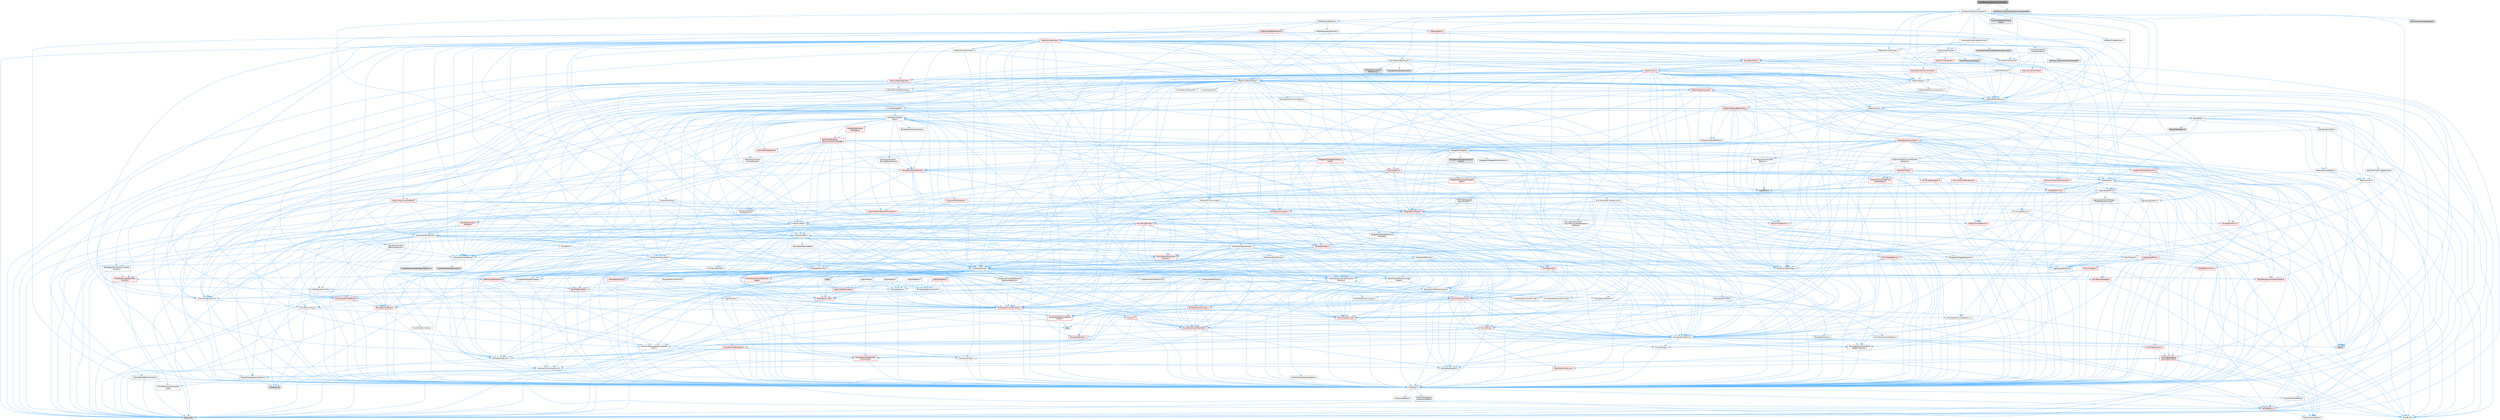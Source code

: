 digraph "PixelStreaming2InputComponent.h"
{
 // INTERACTIVE_SVG=YES
 // LATEX_PDF_SIZE
  bgcolor="transparent";
  edge [fontname=Helvetica,fontsize=10,labelfontname=Helvetica,labelfontsize=10];
  node [fontname=Helvetica,fontsize=10,shape=box,height=0.2,width=0.4];
  Node1 [id="Node000001",label="PixelStreaming2InputComponent.h",height=0.2,width=0.4,color="gray40", fillcolor="grey60", style="filled", fontcolor="black",tooltip=" "];
  Node1 -> Node2 [id="edge1_Node000001_Node000002",color="steelblue1",style="solid",tooltip=" "];
  Node2 [id="Node000002",label="Components/ActorComponent.h",height=0.2,width=0.4,color="grey40", fillcolor="white", style="filled",URL="$da/db1/ActorComponent_8h.html",tooltip=" "];
  Node2 -> Node3 [id="edge2_Node000002_Node000003",color="steelblue1",style="solid",tooltip=" "];
  Node3 [id="Node000003",label="UObject/ObjectMacros.h",height=0.2,width=0.4,color="grey40", fillcolor="white", style="filled",URL="$d8/d8d/ObjectMacros_8h.html",tooltip=" "];
  Node3 -> Node4 [id="edge3_Node000003_Node000004",color="steelblue1",style="solid",tooltip=" "];
  Node4 [id="Node000004",label="Misc/EnumClassFlags.h",height=0.2,width=0.4,color="grey40", fillcolor="white", style="filled",URL="$d8/de7/EnumClassFlags_8h.html",tooltip=" "];
  Node3 -> Node5 [id="edge4_Node000003_Node000005",color="steelblue1",style="solid",tooltip=" "];
  Node5 [id="Node000005",label="UObject/Script.h",height=0.2,width=0.4,color="grey40", fillcolor="white", style="filled",URL="$de/dc6/Script_8h.html",tooltip=" "];
  Node5 -> Node6 [id="edge5_Node000005_Node000006",color="steelblue1",style="solid",tooltip=" "];
  Node6 [id="Node000006",label="Delegates/Delegate.h",height=0.2,width=0.4,color="grey40", fillcolor="white", style="filled",URL="$d4/d80/Delegate_8h.html",tooltip=" "];
  Node6 -> Node7 [id="edge6_Node000006_Node000007",color="steelblue1",style="solid",tooltip=" "];
  Node7 [id="Node000007",label="CoreTypes.h",height=0.2,width=0.4,color="grey40", fillcolor="white", style="filled",URL="$dc/dec/CoreTypes_8h.html",tooltip=" "];
  Node7 -> Node8 [id="edge7_Node000007_Node000008",color="steelblue1",style="solid",tooltip=" "];
  Node8 [id="Node000008",label="HAL/Platform.h",height=0.2,width=0.4,color="red", fillcolor="#FFF0F0", style="filled",URL="$d9/dd0/Platform_8h.html",tooltip=" "];
  Node8 -> Node9 [id="edge8_Node000008_Node000009",color="steelblue1",style="solid",tooltip=" "];
  Node9 [id="Node000009",label="Misc/Build.h",height=0.2,width=0.4,color="grey40", fillcolor="white", style="filled",URL="$d3/dbb/Build_8h.html",tooltip=" "];
  Node8 -> Node11 [id="edge9_Node000008_Node000011",color="steelblue1",style="solid",tooltip=" "];
  Node11 [id="Node000011",label="type_traits",height=0.2,width=0.4,color="grey60", fillcolor="#E0E0E0", style="filled",tooltip=" "];
  Node8 -> Node12 [id="edge10_Node000008_Node000012",color="steelblue1",style="solid",tooltip=" "];
  Node12 [id="Node000012",label="PreprocessorHelpers.h",height=0.2,width=0.4,color="grey40", fillcolor="white", style="filled",URL="$db/ddb/PreprocessorHelpers_8h.html",tooltip=" "];
  Node7 -> Node18 [id="edge11_Node000007_Node000018",color="steelblue1",style="solid",tooltip=" "];
  Node18 [id="Node000018",label="ProfilingDebugging\l/UMemoryDefines.h",height=0.2,width=0.4,color="grey40", fillcolor="white", style="filled",URL="$d2/da2/UMemoryDefines_8h.html",tooltip=" "];
  Node7 -> Node19 [id="edge12_Node000007_Node000019",color="steelblue1",style="solid",tooltip=" "];
  Node19 [id="Node000019",label="Misc/CoreMiscDefines.h",height=0.2,width=0.4,color="grey40", fillcolor="white", style="filled",URL="$da/d38/CoreMiscDefines_8h.html",tooltip=" "];
  Node19 -> Node8 [id="edge13_Node000019_Node000008",color="steelblue1",style="solid",tooltip=" "];
  Node19 -> Node12 [id="edge14_Node000019_Node000012",color="steelblue1",style="solid",tooltip=" "];
  Node7 -> Node20 [id="edge15_Node000007_Node000020",color="steelblue1",style="solid",tooltip=" "];
  Node20 [id="Node000020",label="Misc/CoreDefines.h",height=0.2,width=0.4,color="grey40", fillcolor="white", style="filled",URL="$d3/dd2/CoreDefines_8h.html",tooltip=" "];
  Node6 -> Node21 [id="edge16_Node000006_Node000021",color="steelblue1",style="solid",tooltip=" "];
  Node21 [id="Node000021",label="Misc/AssertionMacros.h",height=0.2,width=0.4,color="grey40", fillcolor="white", style="filled",URL="$d0/dfa/AssertionMacros_8h.html",tooltip=" "];
  Node21 -> Node7 [id="edge17_Node000021_Node000007",color="steelblue1",style="solid",tooltip=" "];
  Node21 -> Node8 [id="edge18_Node000021_Node000008",color="steelblue1",style="solid",tooltip=" "];
  Node21 -> Node22 [id="edge19_Node000021_Node000022",color="steelblue1",style="solid",tooltip=" "];
  Node22 [id="Node000022",label="HAL/PlatformMisc.h",height=0.2,width=0.4,color="red", fillcolor="#FFF0F0", style="filled",URL="$d0/df5/PlatformMisc_8h.html",tooltip=" "];
  Node22 -> Node7 [id="edge20_Node000022_Node000007",color="steelblue1",style="solid",tooltip=" "];
  Node22 -> Node49 [id="edge21_Node000022_Node000049",color="steelblue1",style="solid",tooltip=" "];
  Node49 [id="Node000049",label="ProfilingDebugging\l/CpuProfilerTrace.h",height=0.2,width=0.4,color="red", fillcolor="#FFF0F0", style="filled",URL="$da/dcb/CpuProfilerTrace_8h.html",tooltip=" "];
  Node49 -> Node7 [id="edge22_Node000049_Node000007",color="steelblue1",style="solid",tooltip=" "];
  Node49 -> Node30 [id="edge23_Node000049_Node000030",color="steelblue1",style="solid",tooltip=" "];
  Node30 [id="Node000030",label="Containers/ContainersFwd.h",height=0.2,width=0.4,color="grey40", fillcolor="white", style="filled",URL="$d4/d0a/ContainersFwd_8h.html",tooltip=" "];
  Node30 -> Node8 [id="edge24_Node000030_Node000008",color="steelblue1",style="solid",tooltip=" "];
  Node30 -> Node7 [id="edge25_Node000030_Node000007",color="steelblue1",style="solid",tooltip=" "];
  Node30 -> Node27 [id="edge26_Node000030_Node000027",color="steelblue1",style="solid",tooltip=" "];
  Node27 [id="Node000027",label="Traits/IsContiguousContainer.h",height=0.2,width=0.4,color="grey40", fillcolor="white", style="filled",URL="$d5/d3c/IsContiguousContainer_8h.html",tooltip=" "];
  Node27 -> Node7 [id="edge27_Node000027_Node000007",color="steelblue1",style="solid",tooltip=" "];
  Node27 -> Node28 [id="edge28_Node000027_Node000028",color="steelblue1",style="solid",tooltip=" "];
  Node28 [id="Node000028",label="Misc/StaticAssertComplete\lType.h",height=0.2,width=0.4,color="grey40", fillcolor="white", style="filled",URL="$d5/d4e/StaticAssertCompleteType_8h.html",tooltip=" "];
  Node27 -> Node26 [id="edge29_Node000027_Node000026",color="steelblue1",style="solid",tooltip=" "];
  Node26 [id="Node000026",label="initializer_list",height=0.2,width=0.4,color="grey60", fillcolor="#E0E0E0", style="filled",tooltip=" "];
  Node49 -> Node50 [id="edge30_Node000049_Node000050",color="steelblue1",style="solid",tooltip=" "];
  Node50 [id="Node000050",label="HAL/PlatformAtomics.h",height=0.2,width=0.4,color="red", fillcolor="#FFF0F0", style="filled",URL="$d3/d36/PlatformAtomics_8h.html",tooltip=" "];
  Node50 -> Node7 [id="edge31_Node000050_Node000007",color="steelblue1",style="solid",tooltip=" "];
  Node49 -> Node12 [id="edge32_Node000049_Node000012",color="steelblue1",style="solid",tooltip=" "];
  Node49 -> Node9 [id="edge33_Node000049_Node000009",color="steelblue1",style="solid",tooltip=" "];
  Node21 -> Node12 [id="edge34_Node000021_Node000012",color="steelblue1",style="solid",tooltip=" "];
  Node21 -> Node57 [id="edge35_Node000021_Node000057",color="steelblue1",style="solid",tooltip=" "];
  Node57 [id="Node000057",label="Templates/EnableIf.h",height=0.2,width=0.4,color="grey40", fillcolor="white", style="filled",URL="$d7/d60/EnableIf_8h.html",tooltip=" "];
  Node57 -> Node7 [id="edge36_Node000057_Node000007",color="steelblue1",style="solid",tooltip=" "];
  Node21 -> Node58 [id="edge37_Node000021_Node000058",color="steelblue1",style="solid",tooltip=" "];
  Node58 [id="Node000058",label="Templates/IsArrayOrRefOf\lTypeByPredicate.h",height=0.2,width=0.4,color="grey40", fillcolor="white", style="filled",URL="$d6/da1/IsArrayOrRefOfTypeByPredicate_8h.html",tooltip=" "];
  Node58 -> Node7 [id="edge38_Node000058_Node000007",color="steelblue1",style="solid",tooltip=" "];
  Node21 -> Node59 [id="edge39_Node000021_Node000059",color="steelblue1",style="solid",tooltip=" "];
  Node59 [id="Node000059",label="Templates/IsValidVariadic\lFunctionArg.h",height=0.2,width=0.4,color="red", fillcolor="#FFF0F0", style="filled",URL="$d0/dc8/IsValidVariadicFunctionArg_8h.html",tooltip=" "];
  Node59 -> Node7 [id="edge40_Node000059_Node000007",color="steelblue1",style="solid",tooltip=" "];
  Node59 -> Node11 [id="edge41_Node000059_Node000011",color="steelblue1",style="solid",tooltip=" "];
  Node21 -> Node61 [id="edge42_Node000021_Node000061",color="steelblue1",style="solid",tooltip=" "];
  Node61 [id="Node000061",label="Traits/IsCharEncodingCompatible\lWith.h",height=0.2,width=0.4,color="grey40", fillcolor="white", style="filled",URL="$df/dd1/IsCharEncodingCompatibleWith_8h.html",tooltip=" "];
  Node61 -> Node11 [id="edge43_Node000061_Node000011",color="steelblue1",style="solid",tooltip=" "];
  Node61 -> Node62 [id="edge44_Node000061_Node000062",color="steelblue1",style="solid",tooltip=" "];
  Node62 [id="Node000062",label="Traits/IsCharType.h",height=0.2,width=0.4,color="grey40", fillcolor="white", style="filled",URL="$db/d51/IsCharType_8h.html",tooltip=" "];
  Node62 -> Node7 [id="edge45_Node000062_Node000007",color="steelblue1",style="solid",tooltip=" "];
  Node21 -> Node63 [id="edge46_Node000021_Node000063",color="steelblue1",style="solid",tooltip=" "];
  Node63 [id="Node000063",label="Misc/VarArgs.h",height=0.2,width=0.4,color="grey40", fillcolor="white", style="filled",URL="$d5/d6f/VarArgs_8h.html",tooltip=" "];
  Node63 -> Node7 [id="edge47_Node000063_Node000007",color="steelblue1",style="solid",tooltip=" "];
  Node21 -> Node64 [id="edge48_Node000021_Node000064",color="steelblue1",style="solid",tooltip=" "];
  Node64 [id="Node000064",label="String/FormatStringSan.h",height=0.2,width=0.4,color="red", fillcolor="#FFF0F0", style="filled",URL="$d3/d8b/FormatStringSan_8h.html",tooltip=" "];
  Node64 -> Node11 [id="edge49_Node000064_Node000011",color="steelblue1",style="solid",tooltip=" "];
  Node64 -> Node7 [id="edge50_Node000064_Node000007",color="steelblue1",style="solid",tooltip=" "];
  Node64 -> Node65 [id="edge51_Node000064_Node000065",color="steelblue1",style="solid",tooltip=" "];
  Node65 [id="Node000065",label="Templates/Requires.h",height=0.2,width=0.4,color="grey40", fillcolor="white", style="filled",URL="$dc/d96/Requires_8h.html",tooltip=" "];
  Node65 -> Node57 [id="edge52_Node000065_Node000057",color="steelblue1",style="solid",tooltip=" "];
  Node65 -> Node11 [id="edge53_Node000065_Node000011",color="steelblue1",style="solid",tooltip=" "];
  Node64 -> Node59 [id="edge54_Node000064_Node000059",color="steelblue1",style="solid",tooltip=" "];
  Node64 -> Node62 [id="edge55_Node000064_Node000062",color="steelblue1",style="solid",tooltip=" "];
  Node64 -> Node30 [id="edge56_Node000064_Node000030",color="steelblue1",style="solid",tooltip=" "];
  Node21 -> Node70 [id="edge57_Node000021_Node000070",color="steelblue1",style="solid",tooltip=" "];
  Node70 [id="Node000070",label="atomic",height=0.2,width=0.4,color="grey60", fillcolor="#E0E0E0", style="filled",tooltip=" "];
  Node6 -> Node71 [id="edge58_Node000006_Node000071",color="steelblue1",style="solid",tooltip=" "];
  Node71 [id="Node000071",label="UObject/NameTypes.h",height=0.2,width=0.4,color="red", fillcolor="#FFF0F0", style="filled",URL="$d6/d35/NameTypes_8h.html",tooltip=" "];
  Node71 -> Node7 [id="edge59_Node000071_Node000007",color="steelblue1",style="solid",tooltip=" "];
  Node71 -> Node21 [id="edge60_Node000071_Node000021",color="steelblue1",style="solid",tooltip=" "];
  Node71 -> Node72 [id="edge61_Node000071_Node000072",color="steelblue1",style="solid",tooltip=" "];
  Node72 [id="Node000072",label="HAL/UnrealMemory.h",height=0.2,width=0.4,color="red", fillcolor="#FFF0F0", style="filled",URL="$d9/d96/UnrealMemory_8h.html",tooltip=" "];
  Node72 -> Node7 [id="edge62_Node000072_Node000007",color="steelblue1",style="solid",tooltip=" "];
  Node71 -> Node93 [id="edge63_Node000071_Node000093",color="steelblue1",style="solid",tooltip=" "];
  Node93 [id="Node000093",label="Templates/UnrealTypeTraits.h",height=0.2,width=0.4,color="red", fillcolor="#FFF0F0", style="filled",URL="$d2/d2d/UnrealTypeTraits_8h.html",tooltip=" "];
  Node93 -> Node7 [id="edge64_Node000093_Node000007",color="steelblue1",style="solid",tooltip=" "];
  Node93 -> Node21 [id="edge65_Node000093_Node000021",color="steelblue1",style="solid",tooltip=" "];
  Node93 -> Node57 [id="edge66_Node000093_Node000057",color="steelblue1",style="solid",tooltip=" "];
  Node93 -> Node95 [id="edge67_Node000093_Node000095",color="steelblue1",style="solid",tooltip=" "];
  Node95 [id="Node000095",label="Templates/Models.h",height=0.2,width=0.4,color="red", fillcolor="#FFF0F0", style="filled",URL="$d3/d0c/Models_8h.html",tooltip=" "];
  Node71 -> Node98 [id="edge68_Node000071_Node000098",color="steelblue1",style="solid",tooltip=" "];
  Node98 [id="Node000098",label="Templates/UnrealTemplate.h",height=0.2,width=0.4,color="red", fillcolor="#FFF0F0", style="filled",URL="$d4/d24/UnrealTemplate_8h.html",tooltip=" "];
  Node98 -> Node7 [id="edge69_Node000098_Node000007",color="steelblue1",style="solid",tooltip=" "];
  Node98 -> Node72 [id="edge70_Node000098_Node000072",color="steelblue1",style="solid",tooltip=" "];
  Node98 -> Node93 [id="edge71_Node000098_Node000093",color="steelblue1",style="solid",tooltip=" "];
  Node98 -> Node101 [id="edge72_Node000098_Node000101",color="steelblue1",style="solid",tooltip=" "];
  Node101 [id="Node000101",label="Templates/RemoveReference.h",height=0.2,width=0.4,color="grey40", fillcolor="white", style="filled",URL="$da/dbe/RemoveReference_8h.html",tooltip=" "];
  Node101 -> Node7 [id="edge73_Node000101_Node000007",color="steelblue1",style="solid",tooltip=" "];
  Node98 -> Node65 [id="edge74_Node000098_Node000065",color="steelblue1",style="solid",tooltip=" "];
  Node98 -> Node102 [id="edge75_Node000098_Node000102",color="steelblue1",style="solid",tooltip=" "];
  Node102 [id="Node000102",label="Templates/TypeCompatible\lBytes.h",height=0.2,width=0.4,color="red", fillcolor="#FFF0F0", style="filled",URL="$df/d0a/TypeCompatibleBytes_8h.html",tooltip=" "];
  Node102 -> Node7 [id="edge76_Node000102_Node000007",color="steelblue1",style="solid",tooltip=" "];
  Node102 -> Node35 [id="edge77_Node000102_Node000035",color="steelblue1",style="solid",tooltip=" "];
  Node35 [id="Node000035",label="new",height=0.2,width=0.4,color="grey60", fillcolor="#E0E0E0", style="filled",tooltip=" "];
  Node102 -> Node11 [id="edge78_Node000102_Node000011",color="steelblue1",style="solid",tooltip=" "];
  Node98 -> Node27 [id="edge79_Node000098_Node000027",color="steelblue1",style="solid",tooltip=" "];
  Node98 -> Node11 [id="edge80_Node000098_Node000011",color="steelblue1",style="solid",tooltip=" "];
  Node71 -> Node104 [id="edge81_Node000071_Node000104",color="steelblue1",style="solid",tooltip=" "];
  Node104 [id="Node000104",label="Containers/UnrealString.h",height=0.2,width=0.4,color="grey40", fillcolor="white", style="filled",URL="$d5/dba/UnrealString_8h.html",tooltip=" "];
  Node104 -> Node105 [id="edge82_Node000104_Node000105",color="steelblue1",style="solid",tooltip=" "];
  Node105 [id="Node000105",label="Containers/UnrealStringIncludes.h.inl",height=0.2,width=0.4,color="grey60", fillcolor="#E0E0E0", style="filled",tooltip=" "];
  Node104 -> Node106 [id="edge83_Node000104_Node000106",color="steelblue1",style="solid",tooltip=" "];
  Node106 [id="Node000106",label="Containers/UnrealString.h.inl",height=0.2,width=0.4,color="grey60", fillcolor="#E0E0E0", style="filled",tooltip=" "];
  Node104 -> Node107 [id="edge84_Node000104_Node000107",color="steelblue1",style="solid",tooltip=" "];
  Node107 [id="Node000107",label="Misc/StringFormatArg.h",height=0.2,width=0.4,color="grey40", fillcolor="white", style="filled",URL="$d2/d16/StringFormatArg_8h.html",tooltip=" "];
  Node107 -> Node30 [id="edge85_Node000107_Node000030",color="steelblue1",style="solid",tooltip=" "];
  Node71 -> Node108 [id="edge86_Node000071_Node000108",color="steelblue1",style="solid",tooltip=" "];
  Node108 [id="Node000108",label="HAL/CriticalSection.h",height=0.2,width=0.4,color="red", fillcolor="#FFF0F0", style="filled",URL="$d6/d90/CriticalSection_8h.html",tooltip=" "];
  Node71 -> Node24 [id="edge87_Node000071_Node000024",color="steelblue1",style="solid",tooltip=" "];
  Node24 [id="Node000024",label="Containers/StringFwd.h",height=0.2,width=0.4,color="grey40", fillcolor="white", style="filled",URL="$df/d37/StringFwd_8h.html",tooltip=" "];
  Node24 -> Node7 [id="edge88_Node000024_Node000007",color="steelblue1",style="solid",tooltip=" "];
  Node24 -> Node25 [id="edge89_Node000024_Node000025",color="steelblue1",style="solid",tooltip=" "];
  Node25 [id="Node000025",label="Traits/ElementType.h",height=0.2,width=0.4,color="grey40", fillcolor="white", style="filled",URL="$d5/d4f/ElementType_8h.html",tooltip=" "];
  Node25 -> Node8 [id="edge90_Node000025_Node000008",color="steelblue1",style="solid",tooltip=" "];
  Node25 -> Node26 [id="edge91_Node000025_Node000026",color="steelblue1",style="solid",tooltip=" "];
  Node25 -> Node11 [id="edge92_Node000025_Node000011",color="steelblue1",style="solid",tooltip=" "];
  Node24 -> Node27 [id="edge93_Node000024_Node000027",color="steelblue1",style="solid",tooltip=" "];
  Node71 -> Node176 [id="edge94_Node000071_Node000176",color="steelblue1",style="solid",tooltip=" "];
  Node176 [id="Node000176",label="UObject/UnrealNames.h",height=0.2,width=0.4,color="red", fillcolor="#FFF0F0", style="filled",URL="$d8/db1/UnrealNames_8h.html",tooltip=" "];
  Node176 -> Node7 [id="edge95_Node000176_Node000007",color="steelblue1",style="solid",tooltip=" "];
  Node71 -> Node80 [id="edge96_Node000071_Node000080",color="steelblue1",style="solid",tooltip=" "];
  Node80 [id="Node000080",label="Templates/Atomic.h",height=0.2,width=0.4,color="red", fillcolor="#FFF0F0", style="filled",URL="$d3/d91/Atomic_8h.html",tooltip=" "];
  Node80 -> Node70 [id="edge97_Node000080_Node000070",color="steelblue1",style="solid",tooltip=" "];
  Node71 -> Node142 [id="edge98_Node000071_Node000142",color="steelblue1",style="solid",tooltip=" "];
  Node142 [id="Node000142",label="Serialization/MemoryLayout.h",height=0.2,width=0.4,color="grey40", fillcolor="white", style="filled",URL="$d7/d66/MemoryLayout_8h.html",tooltip=" "];
  Node142 -> Node143 [id="edge99_Node000142_Node000143",color="steelblue1",style="solid",tooltip=" "];
  Node143 [id="Node000143",label="Concepts/StaticClassProvider.h",height=0.2,width=0.4,color="grey40", fillcolor="white", style="filled",URL="$dd/d83/StaticClassProvider_8h.html",tooltip=" "];
  Node142 -> Node144 [id="edge100_Node000142_Node000144",color="steelblue1",style="solid",tooltip=" "];
  Node144 [id="Node000144",label="Concepts/StaticStructProvider.h",height=0.2,width=0.4,color="grey40", fillcolor="white", style="filled",URL="$d5/d77/StaticStructProvider_8h.html",tooltip=" "];
  Node142 -> Node145 [id="edge101_Node000142_Node000145",color="steelblue1",style="solid",tooltip=" "];
  Node145 [id="Node000145",label="Containers/EnumAsByte.h",height=0.2,width=0.4,color="red", fillcolor="#FFF0F0", style="filled",URL="$d6/d9a/EnumAsByte_8h.html",tooltip=" "];
  Node145 -> Node7 [id="edge102_Node000145_Node000007",color="steelblue1",style="solid",tooltip=" "];
  Node145 -> Node146 [id="edge103_Node000145_Node000146",color="steelblue1",style="solid",tooltip=" "];
  Node146 [id="Node000146",label="Templates/TypeHash.h",height=0.2,width=0.4,color="red", fillcolor="#FFF0F0", style="filled",URL="$d1/d62/TypeHash_8h.html",tooltip=" "];
  Node146 -> Node7 [id="edge104_Node000146_Node000007",color="steelblue1",style="solid",tooltip=" "];
  Node146 -> Node65 [id="edge105_Node000146_Node000065",color="steelblue1",style="solid",tooltip=" "];
  Node146 -> Node147 [id="edge106_Node000146_Node000147",color="steelblue1",style="solid",tooltip=" "];
  Node147 [id="Node000147",label="Misc/Crc.h",height=0.2,width=0.4,color="red", fillcolor="#FFF0F0", style="filled",URL="$d4/dd2/Crc_8h.html",tooltip=" "];
  Node147 -> Node7 [id="edge107_Node000147_Node000007",color="steelblue1",style="solid",tooltip=" "];
  Node147 -> Node21 [id="edge108_Node000147_Node000021",color="steelblue1",style="solid",tooltip=" "];
  Node147 -> Node148 [id="edge109_Node000147_Node000148",color="steelblue1",style="solid",tooltip=" "];
  Node148 [id="Node000148",label="Misc/CString.h",height=0.2,width=0.4,color="red", fillcolor="#FFF0F0", style="filled",URL="$d2/d49/CString_8h.html",tooltip=" "];
  Node148 -> Node7 [id="edge110_Node000148_Node000007",color="steelblue1",style="solid",tooltip=" "];
  Node148 -> Node21 [id="edge111_Node000148_Node000021",color="steelblue1",style="solid",tooltip=" "];
  Node148 -> Node63 [id="edge112_Node000148_Node000063",color="steelblue1",style="solid",tooltip=" "];
  Node148 -> Node58 [id="edge113_Node000148_Node000058",color="steelblue1",style="solid",tooltip=" "];
  Node148 -> Node59 [id="edge114_Node000148_Node000059",color="steelblue1",style="solid",tooltip=" "];
  Node148 -> Node61 [id="edge115_Node000148_Node000061",color="steelblue1",style="solid",tooltip=" "];
  Node147 -> Node93 [id="edge116_Node000147_Node000093",color="steelblue1",style="solid",tooltip=" "];
  Node147 -> Node62 [id="edge117_Node000147_Node000062",color="steelblue1",style="solid",tooltip=" "];
  Node146 -> Node11 [id="edge118_Node000146_Node000011",color="steelblue1",style="solid",tooltip=" "];
  Node142 -> Node24 [id="edge119_Node000142_Node000024",color="steelblue1",style="solid",tooltip=" "];
  Node142 -> Node72 [id="edge120_Node000142_Node000072",color="steelblue1",style="solid",tooltip=" "];
  Node142 -> Node153 [id="edge121_Node000142_Node000153",color="steelblue1",style="solid",tooltip=" "];
  Node153 [id="Node000153",label="Misc/DelayedAutoRegister.h",height=0.2,width=0.4,color="grey40", fillcolor="white", style="filled",URL="$d1/dda/DelayedAutoRegister_8h.html",tooltip=" "];
  Node153 -> Node8 [id="edge122_Node000153_Node000008",color="steelblue1",style="solid",tooltip=" "];
  Node142 -> Node57 [id="edge123_Node000142_Node000057",color="steelblue1",style="solid",tooltip=" "];
  Node142 -> Node154 [id="edge124_Node000142_Node000154",color="steelblue1",style="solid",tooltip=" "];
  Node154 [id="Node000154",label="Templates/IsAbstract.h",height=0.2,width=0.4,color="grey40", fillcolor="white", style="filled",URL="$d8/db7/IsAbstract_8h.html",tooltip=" "];
  Node142 -> Node122 [id="edge125_Node000142_Node000122",color="steelblue1",style="solid",tooltip=" "];
  Node122 [id="Node000122",label="Templates/IsPolymorphic.h",height=0.2,width=0.4,color="grey40", fillcolor="white", style="filled",URL="$dc/d20/IsPolymorphic_8h.html",tooltip=" "];
  Node142 -> Node95 [id="edge126_Node000142_Node000095",color="steelblue1",style="solid",tooltip=" "];
  Node142 -> Node98 [id="edge127_Node000142_Node000098",color="steelblue1",style="solid",tooltip=" "];
  Node71 -> Node125 [id="edge128_Node000071_Node000125",color="steelblue1",style="solid",tooltip=" "];
  Node125 [id="Node000125",label="Misc/IntrusiveUnsetOptional\lState.h",height=0.2,width=0.4,color="red", fillcolor="#FFF0F0", style="filled",URL="$d2/d0a/IntrusiveUnsetOptionalState_8h.html",tooltip=" "];
  Node71 -> Node178 [id="edge129_Node000071_Node000178",color="steelblue1",style="solid",tooltip=" "];
  Node178 [id="Node000178",label="Misc/StringBuilder.h",height=0.2,width=0.4,color="red", fillcolor="#FFF0F0", style="filled",URL="$d4/d52/StringBuilder_8h.html",tooltip=" "];
  Node178 -> Node24 [id="edge130_Node000178_Node000024",color="steelblue1",style="solid",tooltip=" "];
  Node178 -> Node179 [id="edge131_Node000178_Node000179",color="steelblue1",style="solid",tooltip=" "];
  Node179 [id="Node000179",label="Containers/StringView.h",height=0.2,width=0.4,color="grey40", fillcolor="white", style="filled",URL="$dd/dea/StringView_8h.html",tooltip=" "];
  Node179 -> Node7 [id="edge132_Node000179_Node000007",color="steelblue1",style="solid",tooltip=" "];
  Node179 -> Node24 [id="edge133_Node000179_Node000024",color="steelblue1",style="solid",tooltip=" "];
  Node179 -> Node72 [id="edge134_Node000179_Node000072",color="steelblue1",style="solid",tooltip=" "];
  Node179 -> Node44 [id="edge135_Node000179_Node000044",color="steelblue1",style="solid",tooltip=" "];
  Node44 [id="Node000044",label="Math/NumericLimits.h",height=0.2,width=0.4,color="grey40", fillcolor="white", style="filled",URL="$df/d1b/NumericLimits_8h.html",tooltip=" "];
  Node44 -> Node7 [id="edge136_Node000044_Node000007",color="steelblue1",style="solid",tooltip=" "];
  Node179 -> Node173 [id="edge137_Node000179_Node000173",color="steelblue1",style="solid",tooltip=" "];
  Node173 [id="Node000173",label="Math/UnrealMathUtility.h",height=0.2,width=0.4,color="red", fillcolor="#FFF0F0", style="filled",URL="$db/db8/UnrealMathUtility_8h.html",tooltip=" "];
  Node173 -> Node7 [id="edge138_Node000173_Node000007",color="steelblue1",style="solid",tooltip=" "];
  Node173 -> Node21 [id="edge139_Node000173_Node000021",color="steelblue1",style="solid",tooltip=" "];
  Node173 -> Node114 [id="edge140_Node000173_Node000114",color="steelblue1",style="solid",tooltip=" "];
  Node114 [id="Node000114",label="HAL/PlatformMath.h",height=0.2,width=0.4,color="red", fillcolor="#FFF0F0", style="filled",URL="$dc/d53/PlatformMath_8h.html",tooltip=" "];
  Node114 -> Node7 [id="edge141_Node000114_Node000007",color="steelblue1",style="solid",tooltip=" "];
  Node173 -> Node65 [id="edge142_Node000173_Node000065",color="steelblue1",style="solid",tooltip=" "];
  Node179 -> Node147 [id="edge143_Node000179_Node000147",color="steelblue1",style="solid",tooltip=" "];
  Node179 -> Node148 [id="edge144_Node000179_Node000148",color="steelblue1",style="solid",tooltip=" "];
  Node179 -> Node127 [id="edge145_Node000179_Node000127",color="steelblue1",style="solid",tooltip=" "];
  Node127 [id="Node000127",label="Misc/ReverseIterate.h",height=0.2,width=0.4,color="red", fillcolor="#FFF0F0", style="filled",URL="$db/de3/ReverseIterate_8h.html",tooltip=" "];
  Node127 -> Node8 [id="edge146_Node000127_Node000008",color="steelblue1",style="solid",tooltip=" "];
  Node179 -> Node180 [id="edge147_Node000179_Node000180",color="steelblue1",style="solid",tooltip=" "];
  Node180 [id="Node000180",label="String/Find.h",height=0.2,width=0.4,color="grey40", fillcolor="white", style="filled",URL="$d7/dda/String_2Find_8h.html",tooltip=" "];
  Node180 -> Node181 [id="edge148_Node000180_Node000181",color="steelblue1",style="solid",tooltip=" "];
  Node181 [id="Node000181",label="Containers/ArrayView.h",height=0.2,width=0.4,color="grey40", fillcolor="white", style="filled",URL="$d7/df4/ArrayView_8h.html",tooltip=" "];
  Node181 -> Node7 [id="edge149_Node000181_Node000007",color="steelblue1",style="solid",tooltip=" "];
  Node181 -> Node30 [id="edge150_Node000181_Node000030",color="steelblue1",style="solid",tooltip=" "];
  Node181 -> Node21 [id="edge151_Node000181_Node000021",color="steelblue1",style="solid",tooltip=" "];
  Node181 -> Node127 [id="edge152_Node000181_Node000127",color="steelblue1",style="solid",tooltip=" "];
  Node181 -> Node125 [id="edge153_Node000181_Node000125",color="steelblue1",style="solid",tooltip=" "];
  Node181 -> Node157 [id="edge154_Node000181_Node000157",color="steelblue1",style="solid",tooltip=" "];
  Node157 [id="Node000157",label="Templates/Invoke.h",height=0.2,width=0.4,color="red", fillcolor="#FFF0F0", style="filled",URL="$d7/deb/Invoke_8h.html",tooltip=" "];
  Node157 -> Node7 [id="edge155_Node000157_Node000007",color="steelblue1",style="solid",tooltip=" "];
  Node157 -> Node98 [id="edge156_Node000157_Node000098",color="steelblue1",style="solid",tooltip=" "];
  Node157 -> Node11 [id="edge157_Node000157_Node000011",color="steelblue1",style="solid",tooltip=" "];
  Node181 -> Node93 [id="edge158_Node000181_Node000093",color="steelblue1",style="solid",tooltip=" "];
  Node181 -> Node25 [id="edge159_Node000181_Node000025",color="steelblue1",style="solid",tooltip=" "];
  Node181 -> Node124 [id="edge160_Node000181_Node000124",color="steelblue1",style="solid",tooltip=" "];
  Node124 [id="Node000124",label="Containers/Array.h",height=0.2,width=0.4,color="grey40", fillcolor="white", style="filled",URL="$df/dd0/Array_8h.html",tooltip=" "];
  Node124 -> Node7 [id="edge161_Node000124_Node000007",color="steelblue1",style="solid",tooltip=" "];
  Node124 -> Node21 [id="edge162_Node000124_Node000021",color="steelblue1",style="solid",tooltip=" "];
  Node124 -> Node125 [id="edge163_Node000124_Node000125",color="steelblue1",style="solid",tooltip=" "];
  Node124 -> Node127 [id="edge164_Node000124_Node000127",color="steelblue1",style="solid",tooltip=" "];
  Node124 -> Node72 [id="edge165_Node000124_Node000072",color="steelblue1",style="solid",tooltip=" "];
  Node124 -> Node93 [id="edge166_Node000124_Node000093",color="steelblue1",style="solid",tooltip=" "];
  Node124 -> Node98 [id="edge167_Node000124_Node000098",color="steelblue1",style="solid",tooltip=" "];
  Node124 -> Node129 [id="edge168_Node000124_Node000129",color="steelblue1",style="solid",tooltip=" "];
  Node129 [id="Node000129",label="Containers/AllowShrinking.h",height=0.2,width=0.4,color="grey40", fillcolor="white", style="filled",URL="$d7/d1a/AllowShrinking_8h.html",tooltip=" "];
  Node129 -> Node7 [id="edge169_Node000129_Node000007",color="steelblue1",style="solid",tooltip=" "];
  Node124 -> Node112 [id="edge170_Node000124_Node000112",color="steelblue1",style="solid",tooltip=" "];
  Node112 [id="Node000112",label="Containers/ContainerAllocation\lPolicies.h",height=0.2,width=0.4,color="grey40", fillcolor="white", style="filled",URL="$d7/dff/ContainerAllocationPolicies_8h.html",tooltip=" "];
  Node112 -> Node7 [id="edge171_Node000112_Node000007",color="steelblue1",style="solid",tooltip=" "];
  Node112 -> Node113 [id="edge172_Node000112_Node000113",color="steelblue1",style="solid",tooltip=" "];
  Node113 [id="Node000113",label="Containers/ContainerHelpers.h",height=0.2,width=0.4,color="grey40", fillcolor="white", style="filled",URL="$d7/d33/ContainerHelpers_8h.html",tooltip=" "];
  Node113 -> Node7 [id="edge173_Node000113_Node000007",color="steelblue1",style="solid",tooltip=" "];
  Node112 -> Node112 [id="edge174_Node000112_Node000112",color="steelblue1",style="solid",tooltip=" "];
  Node112 -> Node114 [id="edge175_Node000112_Node000114",color="steelblue1",style="solid",tooltip=" "];
  Node112 -> Node72 [id="edge176_Node000112_Node000072",color="steelblue1",style="solid",tooltip=" "];
  Node112 -> Node44 [id="edge177_Node000112_Node000044",color="steelblue1",style="solid",tooltip=" "];
  Node112 -> Node21 [id="edge178_Node000112_Node000021",color="steelblue1",style="solid",tooltip=" "];
  Node112 -> Node122 [id="edge179_Node000112_Node000122",color="steelblue1",style="solid",tooltip=" "];
  Node112 -> Node123 [id="edge180_Node000112_Node000123",color="steelblue1",style="solid",tooltip=" "];
  Node123 [id="Node000123",label="Templates/MemoryOps.h",height=0.2,width=0.4,color="red", fillcolor="#FFF0F0", style="filled",URL="$db/dea/MemoryOps_8h.html",tooltip=" "];
  Node123 -> Node7 [id="edge181_Node000123_Node000007",color="steelblue1",style="solid",tooltip=" "];
  Node123 -> Node72 [id="edge182_Node000123_Node000072",color="steelblue1",style="solid",tooltip=" "];
  Node123 -> Node65 [id="edge183_Node000123_Node000065",color="steelblue1",style="solid",tooltip=" "];
  Node123 -> Node93 [id="edge184_Node000123_Node000093",color="steelblue1",style="solid",tooltip=" "];
  Node123 -> Node35 [id="edge185_Node000123_Node000035",color="steelblue1",style="solid",tooltip=" "];
  Node123 -> Node11 [id="edge186_Node000123_Node000011",color="steelblue1",style="solid",tooltip=" "];
  Node112 -> Node102 [id="edge187_Node000112_Node000102",color="steelblue1",style="solid",tooltip=" "];
  Node112 -> Node11 [id="edge188_Node000112_Node000011",color="steelblue1",style="solid",tooltip=" "];
  Node124 -> Node130 [id="edge189_Node000124_Node000130",color="steelblue1",style="solid",tooltip=" "];
  Node130 [id="Node000130",label="Containers/ContainerElement\lTypeCompatibility.h",height=0.2,width=0.4,color="grey40", fillcolor="white", style="filled",URL="$df/ddf/ContainerElementTypeCompatibility_8h.html",tooltip=" "];
  Node130 -> Node7 [id="edge190_Node000130_Node000007",color="steelblue1",style="solid",tooltip=" "];
  Node130 -> Node93 [id="edge191_Node000130_Node000093",color="steelblue1",style="solid",tooltip=" "];
  Node124 -> Node131 [id="edge192_Node000124_Node000131",color="steelblue1",style="solid",tooltip=" "];
  Node131 [id="Node000131",label="Serialization/Archive.h",height=0.2,width=0.4,color="red", fillcolor="#FFF0F0", style="filled",URL="$d7/d3b/Archive_8h.html",tooltip=" "];
  Node131 -> Node7 [id="edge193_Node000131_Node000007",color="steelblue1",style="solid",tooltip=" "];
  Node131 -> Node21 [id="edge194_Node000131_Node000021",color="steelblue1",style="solid",tooltip=" "];
  Node131 -> Node9 [id="edge195_Node000131_Node000009",color="steelblue1",style="solid",tooltip=" "];
  Node131 -> Node63 [id="edge196_Node000131_Node000063",color="steelblue1",style="solid",tooltip=" "];
  Node131 -> Node57 [id="edge197_Node000131_Node000057",color="steelblue1",style="solid",tooltip=" "];
  Node131 -> Node58 [id="edge198_Node000131_Node000058",color="steelblue1",style="solid",tooltip=" "];
  Node131 -> Node59 [id="edge199_Node000131_Node000059",color="steelblue1",style="solid",tooltip=" "];
  Node131 -> Node98 [id="edge200_Node000131_Node000098",color="steelblue1",style="solid",tooltip=" "];
  Node131 -> Node61 [id="edge201_Node000131_Node000061",color="steelblue1",style="solid",tooltip=" "];
  Node124 -> Node141 [id="edge202_Node000124_Node000141",color="steelblue1",style="solid",tooltip=" "];
  Node141 [id="Node000141",label="Serialization/MemoryImage\lWriter.h",height=0.2,width=0.4,color="grey40", fillcolor="white", style="filled",URL="$d0/d08/MemoryImageWriter_8h.html",tooltip=" "];
  Node141 -> Node7 [id="edge203_Node000141_Node000007",color="steelblue1",style="solid",tooltip=" "];
  Node141 -> Node142 [id="edge204_Node000141_Node000142",color="steelblue1",style="solid",tooltip=" "];
  Node124 -> Node155 [id="edge205_Node000124_Node000155",color="steelblue1",style="solid",tooltip=" "];
  Node155 [id="Node000155",label="Algo/Heapify.h",height=0.2,width=0.4,color="grey40", fillcolor="white", style="filled",URL="$d0/d2a/Heapify_8h.html",tooltip=" "];
  Node155 -> Node156 [id="edge206_Node000155_Node000156",color="steelblue1",style="solid",tooltip=" "];
  Node156 [id="Node000156",label="Algo/Impl/BinaryHeap.h",height=0.2,width=0.4,color="red", fillcolor="#FFF0F0", style="filled",URL="$d7/da3/Algo_2Impl_2BinaryHeap_8h.html",tooltip=" "];
  Node156 -> Node157 [id="edge207_Node000156_Node000157",color="steelblue1",style="solid",tooltip=" "];
  Node156 -> Node11 [id="edge208_Node000156_Node000011",color="steelblue1",style="solid",tooltip=" "];
  Node155 -> Node161 [id="edge209_Node000155_Node000161",color="steelblue1",style="solid",tooltip=" "];
  Node161 [id="Node000161",label="Templates/IdentityFunctor.h",height=0.2,width=0.4,color="grey40", fillcolor="white", style="filled",URL="$d7/d2e/IdentityFunctor_8h.html",tooltip=" "];
  Node161 -> Node8 [id="edge210_Node000161_Node000008",color="steelblue1",style="solid",tooltip=" "];
  Node155 -> Node157 [id="edge211_Node000155_Node000157",color="steelblue1",style="solid",tooltip=" "];
  Node155 -> Node162 [id="edge212_Node000155_Node000162",color="steelblue1",style="solid",tooltip=" "];
  Node162 [id="Node000162",label="Templates/Less.h",height=0.2,width=0.4,color="grey40", fillcolor="white", style="filled",URL="$de/dc8/Less_8h.html",tooltip=" "];
  Node162 -> Node7 [id="edge213_Node000162_Node000007",color="steelblue1",style="solid",tooltip=" "];
  Node162 -> Node98 [id="edge214_Node000162_Node000098",color="steelblue1",style="solid",tooltip=" "];
  Node155 -> Node98 [id="edge215_Node000155_Node000098",color="steelblue1",style="solid",tooltip=" "];
  Node124 -> Node163 [id="edge216_Node000124_Node000163",color="steelblue1",style="solid",tooltip=" "];
  Node163 [id="Node000163",label="Algo/HeapSort.h",height=0.2,width=0.4,color="grey40", fillcolor="white", style="filled",URL="$d3/d92/HeapSort_8h.html",tooltip=" "];
  Node163 -> Node156 [id="edge217_Node000163_Node000156",color="steelblue1",style="solid",tooltip=" "];
  Node163 -> Node161 [id="edge218_Node000163_Node000161",color="steelblue1",style="solid",tooltip=" "];
  Node163 -> Node162 [id="edge219_Node000163_Node000162",color="steelblue1",style="solid",tooltip=" "];
  Node163 -> Node98 [id="edge220_Node000163_Node000098",color="steelblue1",style="solid",tooltip=" "];
  Node124 -> Node164 [id="edge221_Node000124_Node000164",color="steelblue1",style="solid",tooltip=" "];
  Node164 [id="Node000164",label="Algo/IsHeap.h",height=0.2,width=0.4,color="grey40", fillcolor="white", style="filled",URL="$de/d32/IsHeap_8h.html",tooltip=" "];
  Node164 -> Node156 [id="edge222_Node000164_Node000156",color="steelblue1",style="solid",tooltip=" "];
  Node164 -> Node161 [id="edge223_Node000164_Node000161",color="steelblue1",style="solid",tooltip=" "];
  Node164 -> Node157 [id="edge224_Node000164_Node000157",color="steelblue1",style="solid",tooltip=" "];
  Node164 -> Node162 [id="edge225_Node000164_Node000162",color="steelblue1",style="solid",tooltip=" "];
  Node164 -> Node98 [id="edge226_Node000164_Node000098",color="steelblue1",style="solid",tooltip=" "];
  Node124 -> Node156 [id="edge227_Node000124_Node000156",color="steelblue1",style="solid",tooltip=" "];
  Node124 -> Node165 [id="edge228_Node000124_Node000165",color="steelblue1",style="solid",tooltip=" "];
  Node165 [id="Node000165",label="Algo/StableSort.h",height=0.2,width=0.4,color="red", fillcolor="#FFF0F0", style="filled",URL="$d7/d3c/StableSort_8h.html",tooltip=" "];
  Node165 -> Node161 [id="edge229_Node000165_Node000161",color="steelblue1",style="solid",tooltip=" "];
  Node165 -> Node157 [id="edge230_Node000165_Node000157",color="steelblue1",style="solid",tooltip=" "];
  Node165 -> Node162 [id="edge231_Node000165_Node000162",color="steelblue1",style="solid",tooltip=" "];
  Node165 -> Node98 [id="edge232_Node000165_Node000098",color="steelblue1",style="solid",tooltip=" "];
  Node124 -> Node168 [id="edge233_Node000124_Node000168",color="steelblue1",style="solid",tooltip=" "];
  Node168 [id="Node000168",label="Concepts/GetTypeHashable.h",height=0.2,width=0.4,color="grey40", fillcolor="white", style="filled",URL="$d3/da2/GetTypeHashable_8h.html",tooltip=" "];
  Node168 -> Node7 [id="edge234_Node000168_Node000007",color="steelblue1",style="solid",tooltip=" "];
  Node168 -> Node146 [id="edge235_Node000168_Node000146",color="steelblue1",style="solid",tooltip=" "];
  Node124 -> Node161 [id="edge236_Node000124_Node000161",color="steelblue1",style="solid",tooltip=" "];
  Node124 -> Node157 [id="edge237_Node000124_Node000157",color="steelblue1",style="solid",tooltip=" "];
  Node124 -> Node162 [id="edge238_Node000124_Node000162",color="steelblue1",style="solid",tooltip=" "];
  Node124 -> Node169 [id="edge239_Node000124_Node000169",color="steelblue1",style="solid",tooltip=" "];
  Node169 [id="Node000169",label="Templates/LosesQualifiers\lFromTo.h",height=0.2,width=0.4,color="red", fillcolor="#FFF0F0", style="filled",URL="$d2/db3/LosesQualifiersFromTo_8h.html",tooltip=" "];
  Node169 -> Node11 [id="edge240_Node000169_Node000011",color="steelblue1",style="solid",tooltip=" "];
  Node124 -> Node65 [id="edge241_Node000124_Node000065",color="steelblue1",style="solid",tooltip=" "];
  Node124 -> Node170 [id="edge242_Node000124_Node000170",color="steelblue1",style="solid",tooltip=" "];
  Node170 [id="Node000170",label="Templates/Sorting.h",height=0.2,width=0.4,color="red", fillcolor="#FFF0F0", style="filled",URL="$d3/d9e/Sorting_8h.html",tooltip=" "];
  Node170 -> Node7 [id="edge243_Node000170_Node000007",color="steelblue1",style="solid",tooltip=" "];
  Node170 -> Node114 [id="edge244_Node000170_Node000114",color="steelblue1",style="solid",tooltip=" "];
  Node170 -> Node162 [id="edge245_Node000170_Node000162",color="steelblue1",style="solid",tooltip=" "];
  Node124 -> Node174 [id="edge246_Node000124_Node000174",color="steelblue1",style="solid",tooltip=" "];
  Node174 [id="Node000174",label="Templates/AlignmentTemplates.h",height=0.2,width=0.4,color="red", fillcolor="#FFF0F0", style="filled",URL="$dd/d32/AlignmentTemplates_8h.html",tooltip=" "];
  Node174 -> Node7 [id="edge247_Node000174_Node000007",color="steelblue1",style="solid",tooltip=" "];
  Node124 -> Node25 [id="edge248_Node000124_Node000025",color="steelblue1",style="solid",tooltip=" "];
  Node124 -> Node120 [id="edge249_Node000124_Node000120",color="steelblue1",style="solid",tooltip=" "];
  Node120 [id="Node000120",label="limits",height=0.2,width=0.4,color="grey60", fillcolor="#E0E0E0", style="filled",tooltip=" "];
  Node124 -> Node11 [id="edge250_Node000124_Node000011",color="steelblue1",style="solid",tooltip=" "];
  Node181 -> Node173 [id="edge251_Node000181_Node000173",color="steelblue1",style="solid",tooltip=" "];
  Node181 -> Node11 [id="edge252_Node000181_Node000011",color="steelblue1",style="solid",tooltip=" "];
  Node180 -> Node30 [id="edge253_Node000180_Node000030",color="steelblue1",style="solid",tooltip=" "];
  Node180 -> Node24 [id="edge254_Node000180_Node000024",color="steelblue1",style="solid",tooltip=" "];
  Node180 -> Node7 [id="edge255_Node000180_Node000007",color="steelblue1",style="solid",tooltip=" "];
  Node180 -> Node148 [id="edge256_Node000180_Node000148",color="steelblue1",style="solid",tooltip=" "];
  Node179 -> Node65 [id="edge257_Node000179_Node000065",color="steelblue1",style="solid",tooltip=" "];
  Node179 -> Node98 [id="edge258_Node000179_Node000098",color="steelblue1",style="solid",tooltip=" "];
  Node179 -> Node25 [id="edge259_Node000179_Node000025",color="steelblue1",style="solid",tooltip=" "];
  Node179 -> Node61 [id="edge260_Node000179_Node000061",color="steelblue1",style="solid",tooltip=" "];
  Node179 -> Node62 [id="edge261_Node000179_Node000062",color="steelblue1",style="solid",tooltip=" "];
  Node179 -> Node27 [id="edge262_Node000179_Node000027",color="steelblue1",style="solid",tooltip=" "];
  Node179 -> Node11 [id="edge263_Node000179_Node000011",color="steelblue1",style="solid",tooltip=" "];
  Node178 -> Node7 [id="edge264_Node000178_Node000007",color="steelblue1",style="solid",tooltip=" "];
  Node178 -> Node72 [id="edge265_Node000178_Node000072",color="steelblue1",style="solid",tooltip=" "];
  Node178 -> Node21 [id="edge266_Node000178_Node000021",color="steelblue1",style="solid",tooltip=" "];
  Node178 -> Node148 [id="edge267_Node000178_Node000148",color="steelblue1",style="solid",tooltip=" "];
  Node178 -> Node57 [id="edge268_Node000178_Node000057",color="steelblue1",style="solid",tooltip=" "];
  Node178 -> Node58 [id="edge269_Node000178_Node000058",color="steelblue1",style="solid",tooltip=" "];
  Node178 -> Node59 [id="edge270_Node000178_Node000059",color="steelblue1",style="solid",tooltip=" "];
  Node178 -> Node65 [id="edge271_Node000178_Node000065",color="steelblue1",style="solid",tooltip=" "];
  Node178 -> Node98 [id="edge272_Node000178_Node000098",color="steelblue1",style="solid",tooltip=" "];
  Node178 -> Node93 [id="edge273_Node000178_Node000093",color="steelblue1",style="solid",tooltip=" "];
  Node178 -> Node61 [id="edge274_Node000178_Node000061",color="steelblue1",style="solid",tooltip=" "];
  Node178 -> Node62 [id="edge275_Node000178_Node000062",color="steelblue1",style="solid",tooltip=" "];
  Node178 -> Node27 [id="edge276_Node000178_Node000027",color="steelblue1",style="solid",tooltip=" "];
  Node178 -> Node11 [id="edge277_Node000178_Node000011",color="steelblue1",style="solid",tooltip=" "];
  Node6 -> Node184 [id="edge278_Node000006_Node000184",color="steelblue1",style="solid",tooltip=" "];
  Node184 [id="Node000184",label="Templates/SharedPointer.h",height=0.2,width=0.4,color="red", fillcolor="#FFF0F0", style="filled",URL="$d2/d17/SharedPointer_8h.html",tooltip=" "];
  Node184 -> Node7 [id="edge279_Node000184_Node000007",color="steelblue1",style="solid",tooltip=" "];
  Node184 -> Node125 [id="edge280_Node000184_Node000125",color="steelblue1",style="solid",tooltip=" "];
  Node184 -> Node185 [id="edge281_Node000184_Node000185",color="steelblue1",style="solid",tooltip=" "];
  Node185 [id="Node000185",label="Templates/PointerIsConvertible\lFromTo.h",height=0.2,width=0.4,color="grey40", fillcolor="white", style="filled",URL="$d6/d65/PointerIsConvertibleFromTo_8h.html",tooltip=" "];
  Node185 -> Node7 [id="edge282_Node000185_Node000007",color="steelblue1",style="solid",tooltip=" "];
  Node185 -> Node28 [id="edge283_Node000185_Node000028",color="steelblue1",style="solid",tooltip=" "];
  Node185 -> Node169 [id="edge284_Node000185_Node000169",color="steelblue1",style="solid",tooltip=" "];
  Node185 -> Node11 [id="edge285_Node000185_Node000011",color="steelblue1",style="solid",tooltip=" "];
  Node184 -> Node21 [id="edge286_Node000184_Node000021",color="steelblue1",style="solid",tooltip=" "];
  Node184 -> Node72 [id="edge287_Node000184_Node000072",color="steelblue1",style="solid",tooltip=" "];
  Node184 -> Node124 [id="edge288_Node000184_Node000124",color="steelblue1",style="solid",tooltip=" "];
  Node184 -> Node186 [id="edge289_Node000184_Node000186",color="steelblue1",style="solid",tooltip=" "];
  Node186 [id="Node000186",label="Containers/Map.h",height=0.2,width=0.4,color="grey40", fillcolor="white", style="filled",URL="$df/d79/Map_8h.html",tooltip=" "];
  Node186 -> Node7 [id="edge290_Node000186_Node000007",color="steelblue1",style="solid",tooltip=" "];
  Node186 -> Node187 [id="edge291_Node000186_Node000187",color="steelblue1",style="solid",tooltip=" "];
  Node187 [id="Node000187",label="Algo/Reverse.h",height=0.2,width=0.4,color="grey40", fillcolor="white", style="filled",URL="$d5/d93/Reverse_8h.html",tooltip=" "];
  Node187 -> Node7 [id="edge292_Node000187_Node000007",color="steelblue1",style="solid",tooltip=" "];
  Node187 -> Node98 [id="edge293_Node000187_Node000098",color="steelblue1",style="solid",tooltip=" "];
  Node186 -> Node130 [id="edge294_Node000186_Node000130",color="steelblue1",style="solid",tooltip=" "];
  Node186 -> Node188 [id="edge295_Node000186_Node000188",color="steelblue1",style="solid",tooltip=" "];
  Node188 [id="Node000188",label="Containers/Set.h",height=0.2,width=0.4,color="grey40", fillcolor="white", style="filled",URL="$d4/d45/Set_8h.html",tooltip=" "];
  Node188 -> Node112 [id="edge296_Node000188_Node000112",color="steelblue1",style="solid",tooltip=" "];
  Node188 -> Node130 [id="edge297_Node000188_Node000130",color="steelblue1",style="solid",tooltip=" "];
  Node188 -> Node189 [id="edge298_Node000188_Node000189",color="steelblue1",style="solid",tooltip=" "];
  Node189 [id="Node000189",label="Containers/SetUtilities.h",height=0.2,width=0.4,color="grey40", fillcolor="white", style="filled",URL="$dc/de5/SetUtilities_8h.html",tooltip=" "];
  Node189 -> Node7 [id="edge299_Node000189_Node000007",color="steelblue1",style="solid",tooltip=" "];
  Node189 -> Node142 [id="edge300_Node000189_Node000142",color="steelblue1",style="solid",tooltip=" "];
  Node189 -> Node123 [id="edge301_Node000189_Node000123",color="steelblue1",style="solid",tooltip=" "];
  Node189 -> Node93 [id="edge302_Node000189_Node000093",color="steelblue1",style="solid",tooltip=" "];
  Node188 -> Node190 [id="edge303_Node000188_Node000190",color="steelblue1",style="solid",tooltip=" "];
  Node190 [id="Node000190",label="Containers/SparseArray.h",height=0.2,width=0.4,color="grey40", fillcolor="white", style="filled",URL="$d5/dbf/SparseArray_8h.html",tooltip=" "];
  Node190 -> Node7 [id="edge304_Node000190_Node000007",color="steelblue1",style="solid",tooltip=" "];
  Node190 -> Node21 [id="edge305_Node000190_Node000021",color="steelblue1",style="solid",tooltip=" "];
  Node190 -> Node72 [id="edge306_Node000190_Node000072",color="steelblue1",style="solid",tooltip=" "];
  Node190 -> Node93 [id="edge307_Node000190_Node000093",color="steelblue1",style="solid",tooltip=" "];
  Node190 -> Node98 [id="edge308_Node000190_Node000098",color="steelblue1",style="solid",tooltip=" "];
  Node190 -> Node112 [id="edge309_Node000190_Node000112",color="steelblue1",style="solid",tooltip=" "];
  Node190 -> Node162 [id="edge310_Node000190_Node000162",color="steelblue1",style="solid",tooltip=" "];
  Node190 -> Node124 [id="edge311_Node000190_Node000124",color="steelblue1",style="solid",tooltip=" "];
  Node190 -> Node173 [id="edge312_Node000190_Node000173",color="steelblue1",style="solid",tooltip=" "];
  Node190 -> Node191 [id="edge313_Node000190_Node000191",color="steelblue1",style="solid",tooltip=" "];
  Node191 [id="Node000191",label="Containers/ScriptArray.h",height=0.2,width=0.4,color="grey40", fillcolor="white", style="filled",URL="$dc/daf/ScriptArray_8h.html",tooltip=" "];
  Node191 -> Node7 [id="edge314_Node000191_Node000007",color="steelblue1",style="solid",tooltip=" "];
  Node191 -> Node21 [id="edge315_Node000191_Node000021",color="steelblue1",style="solid",tooltip=" "];
  Node191 -> Node72 [id="edge316_Node000191_Node000072",color="steelblue1",style="solid",tooltip=" "];
  Node191 -> Node129 [id="edge317_Node000191_Node000129",color="steelblue1",style="solid",tooltip=" "];
  Node191 -> Node112 [id="edge318_Node000191_Node000112",color="steelblue1",style="solid",tooltip=" "];
  Node191 -> Node124 [id="edge319_Node000191_Node000124",color="steelblue1",style="solid",tooltip=" "];
  Node191 -> Node26 [id="edge320_Node000191_Node000026",color="steelblue1",style="solid",tooltip=" "];
  Node190 -> Node192 [id="edge321_Node000190_Node000192",color="steelblue1",style="solid",tooltip=" "];
  Node192 [id="Node000192",label="Containers/BitArray.h",height=0.2,width=0.4,color="grey40", fillcolor="white", style="filled",URL="$d1/de4/BitArray_8h.html",tooltip=" "];
  Node192 -> Node112 [id="edge322_Node000192_Node000112",color="steelblue1",style="solid",tooltip=" "];
  Node192 -> Node7 [id="edge323_Node000192_Node000007",color="steelblue1",style="solid",tooltip=" "];
  Node192 -> Node50 [id="edge324_Node000192_Node000050",color="steelblue1",style="solid",tooltip=" "];
  Node192 -> Node72 [id="edge325_Node000192_Node000072",color="steelblue1",style="solid",tooltip=" "];
  Node192 -> Node173 [id="edge326_Node000192_Node000173",color="steelblue1",style="solid",tooltip=" "];
  Node192 -> Node21 [id="edge327_Node000192_Node000021",color="steelblue1",style="solid",tooltip=" "];
  Node192 -> Node4 [id="edge328_Node000192_Node000004",color="steelblue1",style="solid",tooltip=" "];
  Node192 -> Node131 [id="edge329_Node000192_Node000131",color="steelblue1",style="solid",tooltip=" "];
  Node192 -> Node141 [id="edge330_Node000192_Node000141",color="steelblue1",style="solid",tooltip=" "];
  Node192 -> Node142 [id="edge331_Node000192_Node000142",color="steelblue1",style="solid",tooltip=" "];
  Node192 -> Node57 [id="edge332_Node000192_Node000057",color="steelblue1",style="solid",tooltip=" "];
  Node192 -> Node157 [id="edge333_Node000192_Node000157",color="steelblue1",style="solid",tooltip=" "];
  Node192 -> Node98 [id="edge334_Node000192_Node000098",color="steelblue1",style="solid",tooltip=" "];
  Node192 -> Node93 [id="edge335_Node000192_Node000093",color="steelblue1",style="solid",tooltip=" "];
  Node190 -> Node193 [id="edge336_Node000190_Node000193",color="steelblue1",style="solid",tooltip=" "];
  Node193 [id="Node000193",label="Serialization/Structured\lArchive.h",height=0.2,width=0.4,color="red", fillcolor="#FFF0F0", style="filled",URL="$d9/d1e/StructuredArchive_8h.html",tooltip=" "];
  Node193 -> Node124 [id="edge337_Node000193_Node000124",color="steelblue1",style="solid",tooltip=" "];
  Node193 -> Node112 [id="edge338_Node000193_Node000112",color="steelblue1",style="solid",tooltip=" "];
  Node193 -> Node7 [id="edge339_Node000193_Node000007",color="steelblue1",style="solid",tooltip=" "];
  Node193 -> Node9 [id="edge340_Node000193_Node000009",color="steelblue1",style="solid",tooltip=" "];
  Node193 -> Node131 [id="edge341_Node000193_Node000131",color="steelblue1",style="solid",tooltip=" "];
  Node190 -> Node141 [id="edge342_Node000190_Node000141",color="steelblue1",style="solid",tooltip=" "];
  Node190 -> Node104 [id="edge343_Node000190_Node000104",color="steelblue1",style="solid",tooltip=" "];
  Node190 -> Node125 [id="edge344_Node000190_Node000125",color="steelblue1",style="solid",tooltip=" "];
  Node188 -> Node30 [id="edge345_Node000188_Node000030",color="steelblue1",style="solid",tooltip=" "];
  Node188 -> Node173 [id="edge346_Node000188_Node000173",color="steelblue1",style="solid",tooltip=" "];
  Node188 -> Node21 [id="edge347_Node000188_Node000021",color="steelblue1",style="solid",tooltip=" "];
  Node188 -> Node208 [id="edge348_Node000188_Node000208",color="steelblue1",style="solid",tooltip=" "];
  Node208 [id="Node000208",label="Misc/StructBuilder.h",height=0.2,width=0.4,color="grey40", fillcolor="white", style="filled",URL="$d9/db3/StructBuilder_8h.html",tooltip=" "];
  Node208 -> Node7 [id="edge349_Node000208_Node000007",color="steelblue1",style="solid",tooltip=" "];
  Node208 -> Node173 [id="edge350_Node000208_Node000173",color="steelblue1",style="solid",tooltip=" "];
  Node208 -> Node174 [id="edge351_Node000208_Node000174",color="steelblue1",style="solid",tooltip=" "];
  Node188 -> Node141 [id="edge352_Node000188_Node000141",color="steelblue1",style="solid",tooltip=" "];
  Node188 -> Node193 [id="edge353_Node000188_Node000193",color="steelblue1",style="solid",tooltip=" "];
  Node188 -> Node209 [id="edge354_Node000188_Node000209",color="steelblue1",style="solid",tooltip=" "];
  Node209 [id="Node000209",label="Templates/Function.h",height=0.2,width=0.4,color="grey40", fillcolor="white", style="filled",URL="$df/df5/Function_8h.html",tooltip=" "];
  Node209 -> Node7 [id="edge355_Node000209_Node000007",color="steelblue1",style="solid",tooltip=" "];
  Node209 -> Node21 [id="edge356_Node000209_Node000021",color="steelblue1",style="solid",tooltip=" "];
  Node209 -> Node125 [id="edge357_Node000209_Node000125",color="steelblue1",style="solid",tooltip=" "];
  Node209 -> Node72 [id="edge358_Node000209_Node000072",color="steelblue1",style="solid",tooltip=" "];
  Node209 -> Node210 [id="edge359_Node000209_Node000210",color="steelblue1",style="solid",tooltip=" "];
  Node210 [id="Node000210",label="Templates/FunctionFwd.h",height=0.2,width=0.4,color="grey40", fillcolor="white", style="filled",URL="$d6/d54/FunctionFwd_8h.html",tooltip=" "];
  Node209 -> Node93 [id="edge360_Node000209_Node000093",color="steelblue1",style="solid",tooltip=" "];
  Node209 -> Node157 [id="edge361_Node000209_Node000157",color="steelblue1",style="solid",tooltip=" "];
  Node209 -> Node98 [id="edge362_Node000209_Node000098",color="steelblue1",style="solid",tooltip=" "];
  Node209 -> Node65 [id="edge363_Node000209_Node000065",color="steelblue1",style="solid",tooltip=" "];
  Node209 -> Node173 [id="edge364_Node000209_Node000173",color="steelblue1",style="solid",tooltip=" "];
  Node209 -> Node35 [id="edge365_Node000209_Node000035",color="steelblue1",style="solid",tooltip=" "];
  Node209 -> Node11 [id="edge366_Node000209_Node000011",color="steelblue1",style="solid",tooltip=" "];
  Node188 -> Node211 [id="edge367_Node000188_Node000211",color="steelblue1",style="solid",tooltip=" "];
  Node211 [id="Node000211",label="Templates/RetainedRef.h",height=0.2,width=0.4,color="grey40", fillcolor="white", style="filled",URL="$d1/dac/RetainedRef_8h.html",tooltip=" "];
  Node188 -> Node170 [id="edge368_Node000188_Node000170",color="steelblue1",style="solid",tooltip=" "];
  Node188 -> Node146 [id="edge369_Node000188_Node000146",color="steelblue1",style="solid",tooltip=" "];
  Node188 -> Node98 [id="edge370_Node000188_Node000098",color="steelblue1",style="solid",tooltip=" "];
  Node188 -> Node26 [id="edge371_Node000188_Node000026",color="steelblue1",style="solid",tooltip=" "];
  Node188 -> Node11 [id="edge372_Node000188_Node000011",color="steelblue1",style="solid",tooltip=" "];
  Node186 -> Node104 [id="edge373_Node000186_Node000104",color="steelblue1",style="solid",tooltip=" "];
  Node186 -> Node21 [id="edge374_Node000186_Node000021",color="steelblue1",style="solid",tooltip=" "];
  Node186 -> Node208 [id="edge375_Node000186_Node000208",color="steelblue1",style="solid",tooltip=" "];
  Node186 -> Node209 [id="edge376_Node000186_Node000209",color="steelblue1",style="solid",tooltip=" "];
  Node186 -> Node170 [id="edge377_Node000186_Node000170",color="steelblue1",style="solid",tooltip=" "];
  Node186 -> Node212 [id="edge378_Node000186_Node000212",color="steelblue1",style="solid",tooltip=" "];
  Node212 [id="Node000212",label="Templates/Tuple.h",height=0.2,width=0.4,color="red", fillcolor="#FFF0F0", style="filled",URL="$d2/d4f/Tuple_8h.html",tooltip=" "];
  Node212 -> Node7 [id="edge379_Node000212_Node000007",color="steelblue1",style="solid",tooltip=" "];
  Node212 -> Node98 [id="edge380_Node000212_Node000098",color="steelblue1",style="solid",tooltip=" "];
  Node212 -> Node213 [id="edge381_Node000212_Node000213",color="steelblue1",style="solid",tooltip=" "];
  Node213 [id="Node000213",label="Delegates/IntegerSequence.h",height=0.2,width=0.4,color="grey40", fillcolor="white", style="filled",URL="$d2/dcc/IntegerSequence_8h.html",tooltip=" "];
  Node213 -> Node7 [id="edge382_Node000213_Node000007",color="steelblue1",style="solid",tooltip=" "];
  Node212 -> Node157 [id="edge383_Node000212_Node000157",color="steelblue1",style="solid",tooltip=" "];
  Node212 -> Node193 [id="edge384_Node000212_Node000193",color="steelblue1",style="solid",tooltip=" "];
  Node212 -> Node142 [id="edge385_Node000212_Node000142",color="steelblue1",style="solid",tooltip=" "];
  Node212 -> Node65 [id="edge386_Node000212_Node000065",color="steelblue1",style="solid",tooltip=" "];
  Node212 -> Node146 [id="edge387_Node000212_Node000146",color="steelblue1",style="solid",tooltip=" "];
  Node212 -> Node11 [id="edge388_Node000212_Node000011",color="steelblue1",style="solid",tooltip=" "];
  Node186 -> Node98 [id="edge389_Node000186_Node000098",color="steelblue1",style="solid",tooltip=" "];
  Node186 -> Node93 [id="edge390_Node000186_Node000093",color="steelblue1",style="solid",tooltip=" "];
  Node186 -> Node11 [id="edge391_Node000186_Node000011",color="steelblue1",style="solid",tooltip=" "];
  Node184 -> Node215 [id="edge392_Node000184_Node000215",color="steelblue1",style="solid",tooltip=" "];
  Node215 [id="Node000215",label="CoreGlobals.h",height=0.2,width=0.4,color="grey40", fillcolor="white", style="filled",URL="$d5/d8c/CoreGlobals_8h.html",tooltip=" "];
  Node215 -> Node104 [id="edge393_Node000215_Node000104",color="steelblue1",style="solid",tooltip=" "];
  Node215 -> Node7 [id="edge394_Node000215_Node000007",color="steelblue1",style="solid",tooltip=" "];
  Node215 -> Node216 [id="edge395_Node000215_Node000216",color="steelblue1",style="solid",tooltip=" "];
  Node216 [id="Node000216",label="HAL/PlatformTLS.h",height=0.2,width=0.4,color="red", fillcolor="#FFF0F0", style="filled",URL="$d0/def/PlatformTLS_8h.html",tooltip=" "];
  Node216 -> Node7 [id="edge396_Node000216_Node000007",color="steelblue1",style="solid",tooltip=" "];
  Node215 -> Node219 [id="edge397_Node000215_Node000219",color="steelblue1",style="solid",tooltip=" "];
  Node219 [id="Node000219",label="Logging/LogMacros.h",height=0.2,width=0.4,color="grey40", fillcolor="white", style="filled",URL="$d0/d16/LogMacros_8h.html",tooltip=" "];
  Node219 -> Node104 [id="edge398_Node000219_Node000104",color="steelblue1",style="solid",tooltip=" "];
  Node219 -> Node7 [id="edge399_Node000219_Node000007",color="steelblue1",style="solid",tooltip=" "];
  Node219 -> Node12 [id="edge400_Node000219_Node000012",color="steelblue1",style="solid",tooltip=" "];
  Node219 -> Node220 [id="edge401_Node000219_Node000220",color="steelblue1",style="solid",tooltip=" "];
  Node220 [id="Node000220",label="Logging/LogCategory.h",height=0.2,width=0.4,color="grey40", fillcolor="white", style="filled",URL="$d9/d36/LogCategory_8h.html",tooltip=" "];
  Node220 -> Node7 [id="edge402_Node000220_Node000007",color="steelblue1",style="solid",tooltip=" "];
  Node220 -> Node79 [id="edge403_Node000220_Node000079",color="steelblue1",style="solid",tooltip=" "];
  Node79 [id="Node000079",label="Logging/LogVerbosity.h",height=0.2,width=0.4,color="grey40", fillcolor="white", style="filled",URL="$d2/d8f/LogVerbosity_8h.html",tooltip=" "];
  Node79 -> Node7 [id="edge404_Node000079_Node000007",color="steelblue1",style="solid",tooltip=" "];
  Node220 -> Node71 [id="edge405_Node000220_Node000071",color="steelblue1",style="solid",tooltip=" "];
  Node219 -> Node221 [id="edge406_Node000219_Node000221",color="steelblue1",style="solid",tooltip=" "];
  Node221 [id="Node000221",label="Logging/LogScopedCategory\lAndVerbosityOverride.h",height=0.2,width=0.4,color="grey40", fillcolor="white", style="filled",URL="$de/dba/LogScopedCategoryAndVerbosityOverride_8h.html",tooltip=" "];
  Node221 -> Node7 [id="edge407_Node000221_Node000007",color="steelblue1",style="solid",tooltip=" "];
  Node221 -> Node79 [id="edge408_Node000221_Node000079",color="steelblue1",style="solid",tooltip=" "];
  Node221 -> Node71 [id="edge409_Node000221_Node000071",color="steelblue1",style="solid",tooltip=" "];
  Node219 -> Node222 [id="edge410_Node000219_Node000222",color="steelblue1",style="solid",tooltip=" "];
  Node222 [id="Node000222",label="Logging/LogTrace.h",height=0.2,width=0.4,color="red", fillcolor="#FFF0F0", style="filled",URL="$d5/d91/LogTrace_8h.html",tooltip=" "];
  Node222 -> Node7 [id="edge411_Node000222_Node000007",color="steelblue1",style="solid",tooltip=" "];
  Node222 -> Node124 [id="edge412_Node000222_Node000124",color="steelblue1",style="solid",tooltip=" "];
  Node222 -> Node12 [id="edge413_Node000222_Node000012",color="steelblue1",style="solid",tooltip=" "];
  Node222 -> Node79 [id="edge414_Node000222_Node000079",color="steelblue1",style="solid",tooltip=" "];
  Node222 -> Node9 [id="edge415_Node000222_Node000009",color="steelblue1",style="solid",tooltip=" "];
  Node222 -> Node58 [id="edge416_Node000222_Node000058",color="steelblue1",style="solid",tooltip=" "];
  Node222 -> Node61 [id="edge417_Node000222_Node000061",color="steelblue1",style="solid",tooltip=" "];
  Node219 -> Node79 [id="edge418_Node000219_Node000079",color="steelblue1",style="solid",tooltip=" "];
  Node219 -> Node21 [id="edge419_Node000219_Node000021",color="steelblue1",style="solid",tooltip=" "];
  Node219 -> Node9 [id="edge420_Node000219_Node000009",color="steelblue1",style="solid",tooltip=" "];
  Node219 -> Node63 [id="edge421_Node000219_Node000063",color="steelblue1",style="solid",tooltip=" "];
  Node219 -> Node64 [id="edge422_Node000219_Node000064",color="steelblue1",style="solid",tooltip=" "];
  Node219 -> Node57 [id="edge423_Node000219_Node000057",color="steelblue1",style="solid",tooltip=" "];
  Node219 -> Node58 [id="edge424_Node000219_Node000058",color="steelblue1",style="solid",tooltip=" "];
  Node219 -> Node59 [id="edge425_Node000219_Node000059",color="steelblue1",style="solid",tooltip=" "];
  Node219 -> Node61 [id="edge426_Node000219_Node000061",color="steelblue1",style="solid",tooltip=" "];
  Node219 -> Node11 [id="edge427_Node000219_Node000011",color="steelblue1",style="solid",tooltip=" "];
  Node215 -> Node9 [id="edge428_Node000215_Node000009",color="steelblue1",style="solid",tooltip=" "];
  Node215 -> Node4 [id="edge429_Node000215_Node000004",color="steelblue1",style="solid",tooltip=" "];
  Node215 -> Node78 [id="edge430_Node000215_Node000078",color="steelblue1",style="solid",tooltip=" "];
  Node78 [id="Node000078",label="Misc/OutputDevice.h",height=0.2,width=0.4,color="red", fillcolor="#FFF0F0", style="filled",URL="$d7/d32/OutputDevice_8h.html",tooltip=" "];
  Node78 -> Node7 [id="edge431_Node000078_Node000007",color="steelblue1",style="solid",tooltip=" "];
  Node78 -> Node79 [id="edge432_Node000078_Node000079",color="steelblue1",style="solid",tooltip=" "];
  Node78 -> Node63 [id="edge433_Node000078_Node000063",color="steelblue1",style="solid",tooltip=" "];
  Node78 -> Node58 [id="edge434_Node000078_Node000058",color="steelblue1",style="solid",tooltip=" "];
  Node78 -> Node59 [id="edge435_Node000078_Node000059",color="steelblue1",style="solid",tooltip=" "];
  Node78 -> Node61 [id="edge436_Node000078_Node000061",color="steelblue1",style="solid",tooltip=" "];
  Node215 -> Node49 [id="edge437_Node000215_Node000049",color="steelblue1",style="solid",tooltip=" "];
  Node215 -> Node80 [id="edge438_Node000215_Node000080",color="steelblue1",style="solid",tooltip=" "];
  Node215 -> Node71 [id="edge439_Node000215_Node000071",color="steelblue1",style="solid",tooltip=" "];
  Node215 -> Node70 [id="edge440_Node000215_Node000070",color="steelblue1",style="solid",tooltip=" "];
  Node6 -> Node227 [id="edge441_Node000006_Node000227",color="steelblue1",style="solid",tooltip=" "];
  Node227 [id="Node000227",label="UObject/WeakObjectPtrTemplates.h",height=0.2,width=0.4,color="red", fillcolor="#FFF0F0", style="filled",URL="$d8/d3b/WeakObjectPtrTemplates_8h.html",tooltip=" "];
  Node227 -> Node7 [id="edge442_Node000227_Node000007",color="steelblue1",style="solid",tooltip=" "];
  Node227 -> Node169 [id="edge443_Node000227_Node000169",color="steelblue1",style="solid",tooltip=" "];
  Node227 -> Node65 [id="edge444_Node000227_Node000065",color="steelblue1",style="solid",tooltip=" "];
  Node227 -> Node186 [id="edge445_Node000227_Node000186",color="steelblue1",style="solid",tooltip=" "];
  Node227 -> Node11 [id="edge446_Node000227_Node000011",color="steelblue1",style="solid",tooltip=" "];
  Node6 -> Node230 [id="edge447_Node000006_Node000230",color="steelblue1",style="solid",tooltip=" "];
  Node230 [id="Node000230",label="Delegates/MulticastDelegate\lBase.h",height=0.2,width=0.4,color="red", fillcolor="#FFF0F0", style="filled",URL="$db/d16/MulticastDelegateBase_8h.html",tooltip=" "];
  Node230 -> Node225 [id="edge448_Node000230_Node000225",color="steelblue1",style="solid",tooltip=" "];
  Node225 [id="Node000225",label="AutoRTFM.h",height=0.2,width=0.4,color="grey60", fillcolor="#E0E0E0", style="filled",tooltip=" "];
  Node230 -> Node7 [id="edge449_Node000230_Node000007",color="steelblue1",style="solid",tooltip=" "];
  Node230 -> Node112 [id="edge450_Node000230_Node000112",color="steelblue1",style="solid",tooltip=" "];
  Node230 -> Node124 [id="edge451_Node000230_Node000124",color="steelblue1",style="solid",tooltip=" "];
  Node230 -> Node173 [id="edge452_Node000230_Node000173",color="steelblue1",style="solid",tooltip=" "];
  Node6 -> Node213 [id="edge453_Node000006_Node000213",color="steelblue1",style="solid",tooltip=" "];
  Node6 -> Node225 [id="edge454_Node000006_Node000225",color="steelblue1",style="solid",tooltip=" "];
  Node6 -> Node241 [id="edge455_Node000006_Node000241",color="steelblue1",style="solid",tooltip=" "];
  Node241 [id="Node000241",label="Delegates/DelegateInstance\lInterface.h",height=0.2,width=0.4,color="grey40", fillcolor="white", style="filled",URL="$de/d82/DelegateInstanceInterface_8h.html",tooltip=" "];
  Node241 -> Node21 [id="edge456_Node000241_Node000021",color="steelblue1",style="solid",tooltip=" "];
  Node241 -> Node102 [id="edge457_Node000241_Node000102",color="steelblue1",style="solid",tooltip=" "];
  Node241 -> Node212 [id="edge458_Node000241_Node000212",color="steelblue1",style="solid",tooltip=" "];
  Node6 -> Node242 [id="edge459_Node000006_Node000242",color="steelblue1",style="solid",tooltip=" "];
  Node242 [id="Node000242",label="Delegates/DelegateInstances\lImpl.h",height=0.2,width=0.4,color="red", fillcolor="#FFF0F0", style="filled",URL="$d5/dc6/DelegateInstancesImpl_8h.html",tooltip=" "];
  Node242 -> Node7 [id="edge460_Node000242_Node000007",color="steelblue1",style="solid",tooltip=" "];
  Node242 -> Node241 [id="edge461_Node000242_Node000241",color="steelblue1",style="solid",tooltip=" "];
  Node242 -> Node21 [id="edge462_Node000242_Node000021",color="steelblue1",style="solid",tooltip=" "];
  Node242 -> Node101 [id="edge463_Node000242_Node000101",color="steelblue1",style="solid",tooltip=" "];
  Node242 -> Node184 [id="edge464_Node000242_Node000184",color="steelblue1",style="solid",tooltip=" "];
  Node242 -> Node212 [id="edge465_Node000242_Node000212",color="steelblue1",style="solid",tooltip=" "];
  Node242 -> Node93 [id="edge466_Node000242_Node000093",color="steelblue1",style="solid",tooltip=" "];
  Node242 -> Node71 [id="edge467_Node000242_Node000071",color="steelblue1",style="solid",tooltip=" "];
  Node242 -> Node227 [id="edge468_Node000242_Node000227",color="steelblue1",style="solid",tooltip=" "];
  Node6 -> Node243 [id="edge469_Node000006_Node000243",color="steelblue1",style="solid",tooltip=" "];
  Node243 [id="Node000243",label="Delegates/DelegateSignature\lImpl.inl",height=0.2,width=0.4,color="grey60", fillcolor="#E0E0E0", style="filled",tooltip=" "];
  Node6 -> Node244 [id="edge470_Node000006_Node000244",color="steelblue1",style="solid",tooltip=" "];
  Node244 [id="Node000244",label="Delegates/DelegateCombinations.h",height=0.2,width=0.4,color="grey40", fillcolor="white", style="filled",URL="$d3/d23/DelegateCombinations_8h.html",tooltip=" "];
  Node5 -> Node245 [id="edge471_Node000005_Node000245",color="steelblue1",style="solid",tooltip=" "];
  Node245 [id="Node000245",label="HAL/ThreadSingleton.h",height=0.2,width=0.4,color="red", fillcolor="#FFF0F0", style="filled",URL="$d0/dd5/ThreadSingleton_8h.html",tooltip=" "];
  Node245 -> Node7 [id="edge472_Node000245_Node000007",color="steelblue1",style="solid",tooltip=" "];
  Node245 -> Node209 [id="edge473_Node000245_Node000209",color="steelblue1",style="solid",tooltip=" "];
  Node245 -> Node216 [id="edge474_Node000245_Node000216",color="steelblue1",style="solid",tooltip=" "];
  Node5 -> Node247 [id="edge475_Node000005_Node000247",color="steelblue1",style="solid",tooltip=" "];
  Node247 [id="Node000247",label="Stats/Stats.h",height=0.2,width=0.4,color="grey40", fillcolor="white", style="filled",URL="$dc/d09/Stats_8h.html",tooltip=" "];
  Node247 -> Node215 [id="edge476_Node000247_Node000215",color="steelblue1",style="solid",tooltip=" "];
  Node247 -> Node7 [id="edge477_Node000247_Node000007",color="steelblue1",style="solid",tooltip=" "];
  Node247 -> Node248 [id="edge478_Node000247_Node000248",color="steelblue1",style="solid",tooltip=" "];
  Node248 [id="Node000248",label="StatsCommon.h",height=0.2,width=0.4,color="grey40", fillcolor="white", style="filled",URL="$df/d16/StatsCommon_8h.html",tooltip=" "];
  Node248 -> Node7 [id="edge479_Node000248_Node000007",color="steelblue1",style="solid",tooltip=" "];
  Node248 -> Node9 [id="edge480_Node000248_Node000009",color="steelblue1",style="solid",tooltip=" "];
  Node248 -> Node4 [id="edge481_Node000248_Node000004",color="steelblue1",style="solid",tooltip=" "];
  Node247 -> Node249 [id="edge482_Node000247_Node000249",color="steelblue1",style="solid",tooltip=" "];
  Node249 [id="Node000249",label="Stats/DynamicStats.h",height=0.2,width=0.4,color="grey40", fillcolor="white", style="filled",URL="$dc/d24/DynamicStats_8h.html",tooltip=" "];
  Node249 -> Node9 [id="edge483_Node000249_Node000009",color="steelblue1",style="solid",tooltip=" "];
  Node249 -> Node250 [id="edge484_Node000249_Node000250",color="steelblue1",style="solid",tooltip=" "];
  Node250 [id="Node000250",label="Stats/LightweightStats.h",height=0.2,width=0.4,color="grey40", fillcolor="white", style="filled",URL="$d5/d66/LightweightStats_8h.html",tooltip=" "];
  Node250 -> Node7 [id="edge485_Node000250_Node000007",color="steelblue1",style="solid",tooltip=" "];
  Node250 -> Node215 [id="edge486_Node000250_Node000215",color="steelblue1",style="solid",tooltip=" "];
  Node250 -> Node9 [id="edge487_Node000250_Node000009",color="steelblue1",style="solid",tooltip=" "];
  Node250 -> Node248 [id="edge488_Node000250_Node000248",color="steelblue1",style="solid",tooltip=" "];
  Node249 -> Node251 [id="edge489_Node000249_Node000251",color="steelblue1",style="solid",tooltip=" "];
  Node251 [id="Node000251",label="Stats/StatsSystemTypes.h",height=0.2,width=0.4,color="red", fillcolor="#FFF0F0", style="filled",URL="$d1/d5a/StatsSystemTypes_8h.html",tooltip=" "];
  Node251 -> Node9 [id="edge490_Node000251_Node000009",color="steelblue1",style="solid",tooltip=" "];
  Node251 -> Node19 [id="edge491_Node000251_Node000019",color="steelblue1",style="solid",tooltip=" "];
  Node251 -> Node124 [id="edge492_Node000251_Node000124",color="steelblue1",style="solid",tooltip=" "];
  Node251 -> Node112 [id="edge493_Node000251_Node000112",color="steelblue1",style="solid",tooltip=" "];
  Node251 -> Node104 [id="edge494_Node000251_Node000104",color="steelblue1",style="solid",tooltip=" "];
  Node251 -> Node215 [id="edge495_Node000251_Node000215",color="steelblue1",style="solid",tooltip=" "];
  Node251 -> Node7 [id="edge496_Node000251_Node000007",color="steelblue1",style="solid",tooltip=" "];
  Node251 -> Node6 [id="edge497_Node000251_Node000006",color="steelblue1",style="solid",tooltip=" "];
  Node251 -> Node258 [id="edge498_Node000251_Node000258",color="steelblue1",style="solid",tooltip=" "];
  Node258 [id="Node000258",label="HAL/LowLevelMemTracker.h",height=0.2,width=0.4,color="red", fillcolor="#FFF0F0", style="filled",URL="$d0/d14/LowLevelMemTracker_8h.html",tooltip=" "];
  Node258 -> Node7 [id="edge499_Node000258_Node000007",color="steelblue1",style="solid",tooltip=" "];
  Node258 -> Node225 [id="edge500_Node000258_Node000225",color="steelblue1",style="solid",tooltip=" "];
  Node251 -> Node22 [id="edge501_Node000251_Node000022",color="steelblue1",style="solid",tooltip=" "];
  Node251 -> Node216 [id="edge502_Node000251_Node000216",color="steelblue1",style="solid",tooltip=" "];
  Node251 -> Node262 [id="edge503_Node000251_Node000262",color="steelblue1",style="solid",tooltip=" "];
  Node262 [id="Node000262",label="HAL/PlatformTime.h",height=0.2,width=0.4,color="red", fillcolor="#FFF0F0", style="filled",URL="$de/d9f/PlatformTime_8h.html",tooltip=" "];
  Node262 -> Node7 [id="edge504_Node000262_Node000007",color="steelblue1",style="solid",tooltip=" "];
  Node251 -> Node72 [id="edge505_Node000251_Node000072",color="steelblue1",style="solid",tooltip=" "];
  Node251 -> Node44 [id="edge506_Node000251_Node000044",color="steelblue1",style="solid",tooltip=" "];
  Node251 -> Node21 [id="edge507_Node000251_Node000021",color="steelblue1",style="solid",tooltip=" "];
  Node251 -> Node148 [id="edge508_Node000251_Node000148",color="steelblue1",style="solid",tooltip=" "];
  Node251 -> Node4 [id="edge509_Node000251_Node000004",color="steelblue1",style="solid",tooltip=" "];
  Node251 -> Node49 [id="edge510_Node000251_Node000049",color="steelblue1",style="solid",tooltip=" "];
  Node251 -> Node248 [id="edge511_Node000251_Node000248",color="steelblue1",style="solid",tooltip=" "];
  Node251 -> Node80 [id="edge512_Node000251_Node000080",color="steelblue1",style="solid",tooltip=" "];
  Node251 -> Node184 [id="edge513_Node000251_Node000184",color="steelblue1",style="solid",tooltip=" "];
  Node251 -> Node102 [id="edge514_Node000251_Node000102",color="steelblue1",style="solid",tooltip=" "];
  Node251 -> Node205 [id="edge515_Node000251_Node000205",color="steelblue1",style="solid",tooltip=" "];
  Node205 [id="Node000205",label="Templates/UniquePtr.h",height=0.2,width=0.4,color="red", fillcolor="#FFF0F0", style="filled",URL="$de/d1a/UniquePtr_8h.html",tooltip=" "];
  Node205 -> Node7 [id="edge516_Node000205_Node000007",color="steelblue1",style="solid",tooltip=" "];
  Node205 -> Node98 [id="edge517_Node000205_Node000098",color="steelblue1",style="solid",tooltip=" "];
  Node205 -> Node175 [id="edge518_Node000205_Node000175",color="steelblue1",style="solid",tooltip=" "];
  Node175 [id="Node000175",label="Templates/IsArray.h",height=0.2,width=0.4,color="grey40", fillcolor="white", style="filled",URL="$d8/d8d/IsArray_8h.html",tooltip=" "];
  Node175 -> Node7 [id="edge519_Node000175_Node000007",color="steelblue1",style="solid",tooltip=" "];
  Node205 -> Node65 [id="edge520_Node000205_Node000065",color="steelblue1",style="solid",tooltip=" "];
  Node205 -> Node142 [id="edge521_Node000205_Node000142",color="steelblue1",style="solid",tooltip=" "];
  Node205 -> Node11 [id="edge522_Node000205_Node000011",color="steelblue1",style="solid",tooltip=" "];
  Node251 -> Node98 [id="edge523_Node000251_Node000098",color="steelblue1",style="solid",tooltip=" "];
  Node251 -> Node71 [id="edge524_Node000251_Node000071",color="steelblue1",style="solid",tooltip=" "];
  Node251 -> Node176 [id="edge525_Node000251_Node000176",color="steelblue1",style="solid",tooltip=" "];
  Node247 -> Node271 [id="edge526_Node000247_Node000271",color="steelblue1",style="solid",tooltip=" "];
  Node271 [id="Node000271",label="Stats/HitchTrackingStatScope.h",height=0.2,width=0.4,color="grey40", fillcolor="white", style="filled",URL="$d2/d93/HitchTrackingStatScope_8h.html",tooltip=" "];
  Node271 -> Node7 [id="edge527_Node000271_Node000007",color="steelblue1",style="solid",tooltip=" "];
  Node271 -> Node9 [id="edge528_Node000271_Node000009",color="steelblue1",style="solid",tooltip=" "];
  Node271 -> Node248 [id="edge529_Node000271_Node000248",color="steelblue1",style="solid",tooltip=" "];
  Node247 -> Node250 [id="edge530_Node000247_Node000250",color="steelblue1",style="solid",tooltip=" "];
  Node247 -> Node251 [id="edge531_Node000247_Node000251",color="steelblue1",style="solid",tooltip=" "];
  Node247 -> Node272 [id="edge532_Node000247_Node000272",color="steelblue1",style="solid",tooltip=" "];
  Node272 [id="Node000272",label="Stats/GlobalStats.inl",height=0.2,width=0.4,color="grey60", fillcolor="#E0E0E0", style="filled",tooltip=" "];
  Node5 -> Node4 [id="edge533_Node000005_Node000004",color="steelblue1",style="solid",tooltip=" "];
  Node5 -> Node273 [id="edge534_Node000005_Node000273",color="steelblue1",style="solid",tooltip=" "];
  Node273 [id="Node000273",label="Misc/CoreMisc.h",height=0.2,width=0.4,color="red", fillcolor="#FFF0F0", style="filled",URL="$d8/d97/CoreMisc_8h.html",tooltip=" "];
  Node273 -> Node124 [id="edge535_Node000273_Node000124",color="steelblue1",style="solid",tooltip=" "];
  Node273 -> Node112 [id="edge536_Node000273_Node000112",color="steelblue1",style="solid",tooltip=" "];
  Node273 -> Node186 [id="edge537_Node000273_Node000186",color="steelblue1",style="solid",tooltip=" "];
  Node273 -> Node104 [id="edge538_Node000273_Node000104",color="steelblue1",style="solid",tooltip=" "];
  Node273 -> Node215 [id="edge539_Node000273_Node000215",color="steelblue1",style="solid",tooltip=" "];
  Node273 -> Node7 [id="edge540_Node000273_Node000007",color="steelblue1",style="solid",tooltip=" "];
  Node273 -> Node245 [id="edge541_Node000273_Node000245",color="steelblue1",style="solid",tooltip=" "];
  Node273 -> Node79 [id="edge542_Node000273_Node000079",color="steelblue1",style="solid",tooltip=" "];
  Node273 -> Node9 [id="edge543_Node000273_Node000009",color="steelblue1",style="solid",tooltip=" "];
  Node273 -> Node209 [id="edge544_Node000273_Node000209",color="steelblue1",style="solid",tooltip=" "];
  Node273 -> Node71 [id="edge545_Node000273_Node000071",color="steelblue1",style="solid",tooltip=" "];
  Node5 -> Node276 [id="edge546_Node000005_Node000276",color="steelblue1",style="solid",tooltip=" "];
  Node276 [id="Node000276",label="Memory/VirtualStackAllocator.h",height=0.2,width=0.4,color="red", fillcolor="#FFF0F0", style="filled",URL="$d0/d0c/VirtualStackAllocator_8h.html",tooltip=" "];
  Node276 -> Node8 [id="edge547_Node000276_Node000008",color="steelblue1",style="solid",tooltip=" "];
  Node276 -> Node21 [id="edge548_Node000276_Node000021",color="steelblue1",style="solid",tooltip=" "];
  Node276 -> Node225 [id="edge549_Node000276_Node000225",color="steelblue1",style="solid",tooltip=" "];
  Node2 -> Node277 [id="edge550_Node000002_Node000277",color="steelblue1",style="solid",tooltip=" "];
  Node277 [id="Node000277",label="UObject/UObjectGlobals.h",height=0.2,width=0.4,color="grey40", fillcolor="white", style="filled",URL="$d0/da9/UObjectGlobals_8h.html",tooltip=" "];
  Node277 -> Node124 [id="edge551_Node000277_Node000124",color="steelblue1",style="solid",tooltip=" "];
  Node277 -> Node181 [id="edge552_Node000277_Node000181",color="steelblue1",style="solid",tooltip=" "];
  Node277 -> Node112 [id="edge553_Node000277_Node000112",color="steelblue1",style="solid",tooltip=" "];
  Node277 -> Node30 [id="edge554_Node000277_Node000030",color="steelblue1",style="solid",tooltip=" "];
  Node277 -> Node186 [id="edge555_Node000277_Node000186",color="steelblue1",style="solid",tooltip=" "];
  Node277 -> Node188 [id="edge556_Node000277_Node000188",color="steelblue1",style="solid",tooltip=" "];
  Node277 -> Node190 [id="edge557_Node000277_Node000190",color="steelblue1",style="solid",tooltip=" "];
  Node277 -> Node24 [id="edge558_Node000277_Node000024",color="steelblue1",style="solid",tooltip=" "];
  Node277 -> Node179 [id="edge559_Node000277_Node000179",color="steelblue1",style="solid",tooltip=" "];
  Node277 -> Node104 [id="edge560_Node000277_Node000104",color="steelblue1",style="solid",tooltip=" "];
  Node277 -> Node215 [id="edge561_Node000277_Node000215",color="steelblue1",style="solid",tooltip=" "];
  Node277 -> Node7 [id="edge562_Node000277_Node000007",color="steelblue1",style="solid",tooltip=" "];
  Node277 -> Node6 [id="edge563_Node000277_Node000006",color="steelblue1",style="solid",tooltip=" "];
  Node277 -> Node278 [id="edge564_Node000277_Node000278",color="steelblue1",style="solid",tooltip=" "];
  Node278 [id="Node000278",label="Internationalization\l/Text.h",height=0.2,width=0.4,color="grey40", fillcolor="white", style="filled",URL="$d6/d35/Text_8h.html",tooltip=" "];
  Node278 -> Node7 [id="edge565_Node000278_Node000007",color="steelblue1",style="solid",tooltip=" "];
  Node278 -> Node50 [id="edge566_Node000278_Node000050",color="steelblue1",style="solid",tooltip=" "];
  Node278 -> Node21 [id="edge567_Node000278_Node000021",color="steelblue1",style="solid",tooltip=" "];
  Node278 -> Node4 [id="edge568_Node000278_Node000004",color="steelblue1",style="solid",tooltip=" "];
  Node278 -> Node93 [id="edge569_Node000278_Node000093",color="steelblue1",style="solid",tooltip=" "];
  Node278 -> Node124 [id="edge570_Node000278_Node000124",color="steelblue1",style="solid",tooltip=" "];
  Node278 -> Node104 [id="edge571_Node000278_Node000104",color="steelblue1",style="solid",tooltip=" "];
  Node278 -> Node279 [id="edge572_Node000278_Node000279",color="steelblue1",style="solid",tooltip=" "];
  Node279 [id="Node000279",label="Containers/SortedMap.h",height=0.2,width=0.4,color="red", fillcolor="#FFF0F0", style="filled",URL="$d1/dcf/SortedMap_8h.html",tooltip=" "];
  Node279 -> Node186 [id="edge573_Node000279_Node000186",color="steelblue1",style="solid",tooltip=" "];
  Node279 -> Node71 [id="edge574_Node000279_Node000071",color="steelblue1",style="solid",tooltip=" "];
  Node278 -> Node145 [id="edge575_Node000278_Node000145",color="steelblue1",style="solid",tooltip=" "];
  Node278 -> Node184 [id="edge576_Node000278_Node000184",color="steelblue1",style="solid",tooltip=" "];
  Node278 -> Node280 [id="edge577_Node000278_Node000280",color="steelblue1",style="solid",tooltip=" "];
  Node280 [id="Node000280",label="Internationalization\l/TextKey.h",height=0.2,width=0.4,color="red", fillcolor="#FFF0F0", style="filled",URL="$d8/d4a/TextKey_8h.html",tooltip=" "];
  Node280 -> Node7 [id="edge578_Node000280_Node000007",color="steelblue1",style="solid",tooltip=" "];
  Node280 -> Node146 [id="edge579_Node000280_Node000146",color="steelblue1",style="solid",tooltip=" "];
  Node280 -> Node179 [id="edge580_Node000280_Node000179",color="steelblue1",style="solid",tooltip=" "];
  Node280 -> Node104 [id="edge581_Node000280_Node000104",color="steelblue1",style="solid",tooltip=" "];
  Node280 -> Node193 [id="edge582_Node000280_Node000193",color="steelblue1",style="solid",tooltip=" "];
  Node278 -> Node281 [id="edge583_Node000278_Node000281",color="steelblue1",style="solid",tooltip=" "];
  Node281 [id="Node000281",label="Internationalization\l/LocKeyFuncs.h",height=0.2,width=0.4,color="grey40", fillcolor="white", style="filled",URL="$dd/d46/LocKeyFuncs_8h.html",tooltip=" "];
  Node281 -> Node7 [id="edge584_Node000281_Node000007",color="steelblue1",style="solid",tooltip=" "];
  Node281 -> Node188 [id="edge585_Node000281_Node000188",color="steelblue1",style="solid",tooltip=" "];
  Node281 -> Node186 [id="edge586_Node000281_Node000186",color="steelblue1",style="solid",tooltip=" "];
  Node278 -> Node282 [id="edge587_Node000278_Node000282",color="steelblue1",style="solid",tooltip=" "];
  Node282 [id="Node000282",label="Internationalization\l/CulturePointer.h",height=0.2,width=0.4,color="grey40", fillcolor="white", style="filled",URL="$d6/dbe/CulturePointer_8h.html",tooltip=" "];
  Node282 -> Node7 [id="edge588_Node000282_Node000007",color="steelblue1",style="solid",tooltip=" "];
  Node282 -> Node184 [id="edge589_Node000282_Node000184",color="steelblue1",style="solid",tooltip=" "];
  Node278 -> Node283 [id="edge590_Node000278_Node000283",color="steelblue1",style="solid",tooltip=" "];
  Node283 [id="Node000283",label="Internationalization\l/TextComparison.h",height=0.2,width=0.4,color="grey40", fillcolor="white", style="filled",URL="$d7/ddc/TextComparison_8h.html",tooltip=" "];
  Node283 -> Node7 [id="edge591_Node000283_Node000007",color="steelblue1",style="solid",tooltip=" "];
  Node283 -> Node104 [id="edge592_Node000283_Node000104",color="steelblue1",style="solid",tooltip=" "];
  Node278 -> Node284 [id="edge593_Node000278_Node000284",color="steelblue1",style="solid",tooltip=" "];
  Node284 [id="Node000284",label="Internationalization\l/TextLocalizationManager.h",height=0.2,width=0.4,color="red", fillcolor="#FFF0F0", style="filled",URL="$d5/d2e/TextLocalizationManager_8h.html",tooltip=" "];
  Node284 -> Node285 [id="edge594_Node000284_Node000285",color="steelblue1",style="solid",tooltip=" "];
  Node285 [id="Node000285",label="Async/TaskGraphFwd.h",height=0.2,width=0.4,color="red", fillcolor="#FFF0F0", style="filled",URL="$d8/d71/TaskGraphFwd_8h.html",tooltip=" "];
  Node284 -> Node124 [id="edge595_Node000284_Node000124",color="steelblue1",style="solid",tooltip=" "];
  Node284 -> Node181 [id="edge596_Node000284_Node000181",color="steelblue1",style="solid",tooltip=" "];
  Node284 -> Node112 [id="edge597_Node000284_Node000112",color="steelblue1",style="solid",tooltip=" "];
  Node284 -> Node186 [id="edge598_Node000284_Node000186",color="steelblue1",style="solid",tooltip=" "];
  Node284 -> Node188 [id="edge599_Node000284_Node000188",color="steelblue1",style="solid",tooltip=" "];
  Node284 -> Node104 [id="edge600_Node000284_Node000104",color="steelblue1",style="solid",tooltip=" "];
  Node284 -> Node7 [id="edge601_Node000284_Node000007",color="steelblue1",style="solid",tooltip=" "];
  Node284 -> Node6 [id="edge602_Node000284_Node000006",color="steelblue1",style="solid",tooltip=" "];
  Node284 -> Node108 [id="edge603_Node000284_Node000108",color="steelblue1",style="solid",tooltip=" "];
  Node284 -> Node281 [id="edge604_Node000284_Node000281",color="steelblue1",style="solid",tooltip=" "];
  Node284 -> Node280 [id="edge605_Node000284_Node000280",color="steelblue1",style="solid",tooltip=" "];
  Node284 -> Node147 [id="edge606_Node000284_Node000147",color="steelblue1",style="solid",tooltip=" "];
  Node284 -> Node4 [id="edge607_Node000284_Node000004",color="steelblue1",style="solid",tooltip=" "];
  Node284 -> Node209 [id="edge608_Node000284_Node000209",color="steelblue1",style="solid",tooltip=" "];
  Node284 -> Node184 [id="edge609_Node000284_Node000184",color="steelblue1",style="solid",tooltip=" "];
  Node284 -> Node70 [id="edge610_Node000284_Node000070",color="steelblue1",style="solid",tooltip=" "];
  Node278 -> Node289 [id="edge611_Node000278_Node000289",color="steelblue1",style="solid",tooltip=" "];
  Node289 [id="Node000289",label="Internationalization\l/StringTableCoreFwd.h",height=0.2,width=0.4,color="grey40", fillcolor="white", style="filled",URL="$d2/d42/StringTableCoreFwd_8h.html",tooltip=" "];
  Node289 -> Node7 [id="edge612_Node000289_Node000007",color="steelblue1",style="solid",tooltip=" "];
  Node289 -> Node184 [id="edge613_Node000289_Node000184",color="steelblue1",style="solid",tooltip=" "];
  Node278 -> Node290 [id="edge614_Node000278_Node000290",color="steelblue1",style="solid",tooltip=" "];
  Node290 [id="Node000290",label="Internationalization\l/ITextData.h",height=0.2,width=0.4,color="red", fillcolor="#FFF0F0", style="filled",URL="$d5/dbd/ITextData_8h.html",tooltip=" "];
  Node290 -> Node7 [id="edge615_Node000290_Node000007",color="steelblue1",style="solid",tooltip=" "];
  Node290 -> Node284 [id="edge616_Node000290_Node000284",color="steelblue1",style="solid",tooltip=" "];
  Node278 -> Node201 [id="edge617_Node000278_Node000201",color="steelblue1",style="solid",tooltip=" "];
  Node201 [id="Node000201",label="Misc/Optional.h",height=0.2,width=0.4,color="red", fillcolor="#FFF0F0", style="filled",URL="$d2/dae/Optional_8h.html",tooltip=" "];
  Node201 -> Node7 [id="edge618_Node000201_Node000007",color="steelblue1",style="solid",tooltip=" "];
  Node201 -> Node21 [id="edge619_Node000201_Node000021",color="steelblue1",style="solid",tooltip=" "];
  Node201 -> Node125 [id="edge620_Node000201_Node000125",color="steelblue1",style="solid",tooltip=" "];
  Node201 -> Node123 [id="edge621_Node000201_Node000123",color="steelblue1",style="solid",tooltip=" "];
  Node201 -> Node98 [id="edge622_Node000201_Node000098",color="steelblue1",style="solid",tooltip=" "];
  Node201 -> Node131 [id="edge623_Node000201_Node000131",color="steelblue1",style="solid",tooltip=" "];
  Node278 -> Node205 [id="edge624_Node000278_Node000205",color="steelblue1",style="solid",tooltip=" "];
  Node278 -> Node291 [id="edge625_Node000278_Node000291",color="steelblue1",style="solid",tooltip=" "];
  Node291 [id="Node000291",label="Templates/IsConstructible.h",height=0.2,width=0.4,color="grey40", fillcolor="white", style="filled",URL="$da/df1/IsConstructible_8h.html",tooltip=" "];
  Node278 -> Node65 [id="edge626_Node000278_Node000065",color="steelblue1",style="solid",tooltip=" "];
  Node278 -> Node11 [id="edge627_Node000278_Node000011",color="steelblue1",style="solid",tooltip=" "];
  Node277 -> Node219 [id="edge628_Node000277_Node000219",color="steelblue1",style="solid",tooltip=" "];
  Node277 -> Node79 [id="edge629_Node000277_Node000079",color="steelblue1",style="solid",tooltip=" "];
  Node277 -> Node21 [id="edge630_Node000277_Node000021",color="steelblue1",style="solid",tooltip=" "];
  Node277 -> Node4 [id="edge631_Node000277_Node000004",color="steelblue1",style="solid",tooltip=" "];
  Node277 -> Node292 [id="edge632_Node000277_Node000292",color="steelblue1",style="solid",tooltip=" "];
  Node292 [id="Node000292",label="Misc/OutputDeviceRedirector.h",height=0.2,width=0.4,color="grey40", fillcolor="white", style="filled",URL="$d8/dd8/OutputDeviceRedirector_8h.html",tooltip=" "];
  Node292 -> Node124 [id="edge633_Node000292_Node000124",color="steelblue1",style="solid",tooltip=" "];
  Node292 -> Node112 [id="edge634_Node000292_Node000112",color="steelblue1",style="solid",tooltip=" "];
  Node292 -> Node7 [id="edge635_Node000292_Node000007",color="steelblue1",style="solid",tooltip=" "];
  Node292 -> Node79 [id="edge636_Node000292_Node000079",color="steelblue1",style="solid",tooltip=" "];
  Node292 -> Node4 [id="edge637_Node000292_Node000004",color="steelblue1",style="solid",tooltip=" "];
  Node292 -> Node78 [id="edge638_Node000292_Node000078",color="steelblue1",style="solid",tooltip=" "];
  Node292 -> Node293 [id="edge639_Node000292_Node000293",color="steelblue1",style="solid",tooltip=" "];
  Node293 [id="Node000293",label="Templates/PimplPtr.h",height=0.2,width=0.4,color="grey40", fillcolor="white", style="filled",URL="$d4/d67/PimplPtr_8h.html",tooltip=" "];
  Node293 -> Node7 [id="edge640_Node000293_Node000007",color="steelblue1",style="solid",tooltip=" "];
  Node293 -> Node98 [id="edge641_Node000293_Node000098",color="steelblue1",style="solid",tooltip=" "];
  Node292 -> Node205 [id="edge642_Node000292_Node000205",color="steelblue1",style="solid",tooltip=" "];
  Node292 -> Node71 [id="edge643_Node000292_Node000071",color="steelblue1",style="solid",tooltip=" "];
  Node277 -> Node294 [id="edge644_Node000277_Node000294",color="steelblue1",style="solid",tooltip=" "];
  Node294 [id="Node000294",label="Misc/PackagePath.h",height=0.2,width=0.4,color="grey40", fillcolor="white", style="filled",URL="$d8/d15/PackagePath_8h.html",tooltip=" "];
  Node294 -> Node181 [id="edge645_Node000294_Node000181",color="steelblue1",style="solid",tooltip=" "];
  Node294 -> Node30 [id="edge646_Node000294_Node000030",color="steelblue1",style="solid",tooltip=" "];
  Node294 -> Node24 [id="edge647_Node000294_Node000024",color="steelblue1",style="solid",tooltip=" "];
  Node294 -> Node179 [id="edge648_Node000294_Node000179",color="steelblue1",style="solid",tooltip=" "];
  Node294 -> Node104 [id="edge649_Node000294_Node000104",color="steelblue1",style="solid",tooltip=" "];
  Node294 -> Node8 [id="edge650_Node000294_Node000008",color="steelblue1",style="solid",tooltip=" "];
  Node294 -> Node278 [id="edge651_Node000294_Node000278",color="steelblue1",style="solid",tooltip=" "];
  Node294 -> Node205 [id="edge652_Node000294_Node000205",color="steelblue1",style="solid",tooltip=" "];
  Node294 -> Node71 [id="edge653_Node000294_Node000071",color="steelblue1",style="solid",tooltip=" "];
  Node277 -> Node295 [id="edge654_Node000277_Node000295",color="steelblue1",style="solid",tooltip=" "];
  Node295 [id="Node000295",label="Serialization/ArchiveUObject.h",height=0.2,width=0.4,color="grey40", fillcolor="white", style="filled",URL="$de/ddb/ArchiveUObject_8h.html",tooltip=" "];
  Node295 -> Node131 [id="edge655_Node000295_Node000131",color="steelblue1",style="solid",tooltip=" "];
  Node277 -> Node142 [id="edge656_Node000277_Node000142",color="steelblue1",style="solid",tooltip=" "];
  Node277 -> Node247 [id="edge657_Node000277_Node000247",color="steelblue1",style="solid",tooltip=" "];
  Node277 -> Node209 [id="edge658_Node000277_Node000209",color="steelblue1",style="solid",tooltip=" "];
  Node277 -> Node58 [id="edge659_Node000277_Node000058",color="steelblue1",style="solid",tooltip=" "];
  Node277 -> Node185 [id="edge660_Node000277_Node000185",color="steelblue1",style="solid",tooltip=" "];
  Node277 -> Node205 [id="edge661_Node000277_Node000205",color="steelblue1",style="solid",tooltip=" "];
  Node277 -> Node98 [id="edge662_Node000277_Node000098",color="steelblue1",style="solid",tooltip=" "];
  Node277 -> Node296 [id="edge663_Node000277_Node000296",color="steelblue1",style="solid",tooltip=" "];
  Node296 [id="Node000296",label="Templates/IsTObjectPtr.h",height=0.2,width=0.4,color="grey40", fillcolor="white", style="filled",URL="$d2/d39/IsTObjectPtr_8h.html",tooltip=" "];
  Node277 -> Node61 [id="edge664_Node000277_Node000061",color="steelblue1",style="solid",tooltip=" "];
  Node277 -> Node71 [id="edge665_Node000277_Node000071",color="steelblue1",style="solid",tooltip=" "];
  Node277 -> Node3 [id="edge666_Node000277_Node000003",color="steelblue1",style="solid",tooltip=" "];
  Node277 -> Node297 [id="edge667_Node000277_Node000297",color="steelblue1",style="solid",tooltip=" "];
  Node297 [id="Node000297",label="UObject/ObjectHandle.h",height=0.2,width=0.4,color="red", fillcolor="#FFF0F0", style="filled",URL="$de/d34/ObjectHandle_8h.html",tooltip=" "];
  Node297 -> Node186 [id="edge668_Node000297_Node000186",color="steelblue1",style="solid",tooltip=" "];
  Node297 -> Node191 [id="edge669_Node000297_Node000191",color="steelblue1",style="solid",tooltip=" "];
  Node297 -> Node7 [id="edge670_Node000297_Node000007",color="steelblue1",style="solid",tooltip=" "];
  Node297 -> Node108 [id="edge671_Node000297_Node000108",color="steelblue1",style="solid",tooltip=" "];
  Node297 -> Node8 [id="edge672_Node000297_Node000008",color="steelblue1",style="solid",tooltip=" "];
  Node297 -> Node21 [id="edge673_Node000297_Node000021",color="steelblue1",style="solid",tooltip=" "];
  Node297 -> Node146 [id="edge674_Node000297_Node000146",color="steelblue1",style="solid",tooltip=" "];
  Node297 -> Node71 [id="edge675_Node000297_Node000071",color="steelblue1",style="solid",tooltip=" "];
  Node297 -> Node3 [id="edge676_Node000297_Node000003",color="steelblue1",style="solid",tooltip=" "];
  Node277 -> Node305 [id="edge677_Node000277_Node000305",color="steelblue1",style="solid",tooltip=" "];
  Node305 [id="Node000305",label="UObject/PrimaryAssetId.h",height=0.2,width=0.4,color="grey40", fillcolor="white", style="filled",URL="$dc/d5c/PrimaryAssetId_8h.html",tooltip=" "];
  Node305 -> Node24 [id="edge678_Node000305_Node000024",color="steelblue1",style="solid",tooltip=" "];
  Node305 -> Node104 [id="edge679_Node000305_Node000104",color="steelblue1",style="solid",tooltip=" "];
  Node305 -> Node8 [id="edge680_Node000305_Node000008",color="steelblue1",style="solid",tooltip=" "];
  Node305 -> Node178 [id="edge681_Node000305_Node000178",color="steelblue1",style="solid",tooltip=" "];
  Node305 -> Node131 [id="edge682_Node000305_Node000131",color="steelblue1",style="solid",tooltip=" "];
  Node305 -> Node193 [id="edge683_Node000305_Node000193",color="steelblue1",style="solid",tooltip=" "];
  Node305 -> Node146 [id="edge684_Node000305_Node000146",color="steelblue1",style="solid",tooltip=" "];
  Node305 -> Node71 [id="edge685_Node000305_Node000071",color="steelblue1",style="solid",tooltip=" "];
  Node305 -> Node176 [id="edge686_Node000305_Node000176",color="steelblue1",style="solid",tooltip=" "];
  Node277 -> Node5 [id="edge687_Node000277_Node000005",color="steelblue1",style="solid",tooltip=" "];
  Node277 -> Node306 [id="edge688_Node000277_Node000306",color="steelblue1",style="solid",tooltip=" "];
  Node306 [id="Node000306",label="UObject/TopLevelAssetPath.h",height=0.2,width=0.4,color="red", fillcolor="#FFF0F0", style="filled",URL="$de/dc9/TopLevelAssetPath_8h.html",tooltip=" "];
  Node306 -> Node24 [id="edge689_Node000306_Node000024",color="steelblue1",style="solid",tooltip=" "];
  Node306 -> Node179 [id="edge690_Node000306_Node000179",color="steelblue1",style="solid",tooltip=" "];
  Node306 -> Node104 [id="edge691_Node000306_Node000104",color="steelblue1",style="solid",tooltip=" "];
  Node306 -> Node7 [id="edge692_Node000306_Node000007",color="steelblue1",style="solid",tooltip=" "];
  Node306 -> Node131 [id="edge693_Node000306_Node000131",color="steelblue1",style="solid",tooltip=" "];
  Node306 -> Node193 [id="edge694_Node000306_Node000193",color="steelblue1",style="solid",tooltip=" "];
  Node306 -> Node146 [id="edge695_Node000306_Node000146",color="steelblue1",style="solid",tooltip=" "];
  Node306 -> Node62 [id="edge696_Node000306_Node000062",color="steelblue1",style="solid",tooltip=" "];
  Node306 -> Node71 [id="edge697_Node000306_Node000071",color="steelblue1",style="solid",tooltip=" "];
  Node306 -> Node11 [id="edge698_Node000306_Node000011",color="steelblue1",style="solid",tooltip=" "];
  Node277 -> Node304 [id="edge699_Node000277_Node000304",color="steelblue1",style="solid",tooltip=" "];
  Node304 [id="Node000304",label="UObject/RemoteObjectTypes.h",height=0.2,width=0.4,color="grey40", fillcolor="white", style="filled",URL="$d5/d80/RemoteObjectTypes_8h.html",tooltip=" "];
  Node304 -> Node7 [id="edge700_Node000304_Node000007",color="steelblue1",style="solid",tooltip=" "];
  Node304 -> Node146 [id="edge701_Node000304_Node000146",color="steelblue1",style="solid",tooltip=" "];
  Node304 -> Node124 [id="edge702_Node000304_Node000124",color="steelblue1",style="solid",tooltip=" "];
  Node304 -> Node104 [id="edge703_Node000304_Node000104",color="steelblue1",style="solid",tooltip=" "];
  Node304 -> Node3 [id="edge704_Node000304_Node000003",color="steelblue1",style="solid",tooltip=" "];
  Node277 -> Node176 [id="edge705_Node000277_Node000176",color="steelblue1",style="solid",tooltip=" "];
  Node277 -> Node307 [id="edge706_Node000277_Node000307",color="steelblue1",style="solid",tooltip=" "];
  Node307 [id="Node000307",label="VerseTypesFwd.h",height=0.2,width=0.4,color="grey40", fillcolor="white", style="filled",URL="$d9/d92/VerseTypesFwd_8h.html",tooltip=" "];
  Node2 -> Node308 [id="edge707_Node000002_Node000308",color="steelblue1",style="solid",tooltip=" "];
  Node308 [id="Node000308",label="UObject/Object.h",height=0.2,width=0.4,color="grey40", fillcolor="white", style="filled",URL="$db/dbf/Object_8h.html",tooltip=" "];
  Node308 -> Node5 [id="edge708_Node000308_Node000005",color="steelblue1",style="solid",tooltip=" "];
  Node308 -> Node3 [id="edge709_Node000308_Node000003",color="steelblue1",style="solid",tooltip=" "];
  Node308 -> Node309 [id="edge710_Node000308_Node000309",color="steelblue1",style="solid",tooltip=" "];
  Node309 [id="Node000309",label="UObject/UObjectBaseUtility.h",height=0.2,width=0.4,color="red", fillcolor="#FFF0F0", style="filled",URL="$d2/df9/UObjectBaseUtility_8h.html",tooltip=" "];
  Node309 -> Node24 [id="edge711_Node000309_Node000024",color="steelblue1",style="solid",tooltip=" "];
  Node309 -> Node104 [id="edge712_Node000309_Node000104",color="steelblue1",style="solid",tooltip=" "];
  Node309 -> Node310 [id="edge713_Node000309_Node000310",color="steelblue1",style="solid",tooltip=" "];
  Node310 [id="Node000310",label="Containers/VersePathFwd.h",height=0.2,width=0.4,color="grey40", fillcolor="white", style="filled",URL="$d0/d99/VersePathFwd_8h.html",tooltip=" "];
  Node310 -> Node7 [id="edge714_Node000310_Node000007",color="steelblue1",style="solid",tooltip=" "];
  Node310 -> Node24 [id="edge715_Node000310_Node000024",color="steelblue1",style="solid",tooltip=" "];
  Node309 -> Node114 [id="edge716_Node000309_Node000114",color="steelblue1",style="solid",tooltip=" "];
  Node309 -> Node21 [id="edge717_Node000309_Node000021",color="steelblue1",style="solid",tooltip=" "];
  Node309 -> Node4 [id="edge718_Node000309_Node000004",color="steelblue1",style="solid",tooltip=" "];
  Node309 -> Node49 [id="edge719_Node000309_Node000049",color="steelblue1",style="solid",tooltip=" "];
  Node309 -> Node247 [id="edge720_Node000309_Node000247",color="steelblue1",style="solid",tooltip=" "];
  Node309 -> Node248 [id="edge721_Node000309_Node000248",color="steelblue1",style="solid",tooltip=" "];
  Node309 -> Node71 [id="edge722_Node000309_Node000071",color="steelblue1",style="solid",tooltip=" "];
  Node309 -> Node225 [id="edge723_Node000309_Node000225",color="steelblue1",style="solid",tooltip=" "];
  Node308 -> Node317 [id="edge724_Node000308_Node000317",color="steelblue1",style="solid",tooltip=" "];
  Node317 [id="Node000317",label="UObject/ObjectCompileContext.h",height=0.2,width=0.4,color="grey40", fillcolor="white", style="filled",URL="$d6/de9/ObjectCompileContext_8h.html",tooltip=" "];
  Node308 -> Node318 [id="edge725_Node000308_Node000318",color="steelblue1",style="solid",tooltip=" "];
  Node318 [id="Node000318",label="ProfilingDebugging\l/ResourceSize.h",height=0.2,width=0.4,color="grey40", fillcolor="white", style="filled",URL="$dd/d71/ResourceSize_8h.html",tooltip=" "];
  Node318 -> Node186 [id="edge726_Node000318_Node000186",color="steelblue1",style="solid",tooltip=" "];
  Node318 -> Node190 [id="edge727_Node000318_Node000190",color="steelblue1",style="solid",tooltip=" "];
  Node318 -> Node7 [id="edge728_Node000318_Node000007",color="steelblue1",style="solid",tooltip=" "];
  Node318 -> Node21 [id="edge729_Node000318_Node000021",color="steelblue1",style="solid",tooltip=" "];
  Node318 -> Node71 [id="edge730_Node000318_Node000071",color="steelblue1",style="solid",tooltip=" "];
  Node308 -> Node305 [id="edge731_Node000308_Node000305",color="steelblue1",style="solid",tooltip=" "];
  Node308 -> Node310 [id="edge732_Node000308_Node000310",color="steelblue1",style="solid",tooltip=" "];
  Node2 -> Node319 [id="edge733_Node000002_Node000319",color="steelblue1",style="solid",tooltip=" "];
  Node319 [id="Node000319",label="Templates/SubclassOf.h",height=0.2,width=0.4,color="grey40", fillcolor="white", style="filled",URL="$d5/db4/SubclassOf_8h.html",tooltip=" "];
  Node319 -> Node320 [id="edge734_Node000319_Node000320",color="steelblue1",style="solid",tooltip=" "];
  Node320 [id="Node000320",label="UObject/Class.h",height=0.2,width=0.4,color="red", fillcolor="#FFF0F0", style="filled",URL="$d4/d05/Class_8h.html",tooltip=" "];
  Node320 -> Node168 [id="edge735_Node000320_Node000168",color="steelblue1",style="solid",tooltip=" "];
  Node320 -> Node143 [id="edge736_Node000320_Node000143",color="steelblue1",style="solid",tooltip=" "];
  Node320 -> Node144 [id="edge737_Node000320_Node000144",color="steelblue1",style="solid",tooltip=" "];
  Node320 -> Node124 [id="edge738_Node000320_Node000124",color="steelblue1",style="solid",tooltip=" "];
  Node320 -> Node145 [id="edge739_Node000320_Node000145",color="steelblue1",style="solid",tooltip=" "];
  Node320 -> Node186 [id="edge740_Node000320_Node000186",color="steelblue1",style="solid",tooltip=" "];
  Node320 -> Node188 [id="edge741_Node000320_Node000188",color="steelblue1",style="solid",tooltip=" "];
  Node320 -> Node24 [id="edge742_Node000320_Node000024",color="steelblue1",style="solid",tooltip=" "];
  Node320 -> Node104 [id="edge743_Node000320_Node000104",color="steelblue1",style="solid",tooltip=" "];
  Node320 -> Node7 [id="edge744_Node000320_Node000007",color="steelblue1",style="solid",tooltip=" "];
  Node320 -> Node108 [id="edge745_Node000320_Node000108",color="steelblue1",style="solid",tooltip=" "];
  Node320 -> Node72 [id="edge746_Node000320_Node000072",color="steelblue1",style="solid",tooltip=" "];
  Node320 -> Node278 [id="edge747_Node000320_Node000278",color="steelblue1",style="solid",tooltip=" "];
  Node320 -> Node220 [id="edge748_Node000320_Node000220",color="steelblue1",style="solid",tooltip=" "];
  Node320 -> Node219 [id="edge749_Node000320_Node000219",color="steelblue1",style="solid",tooltip=" "];
  Node320 -> Node79 [id="edge750_Node000320_Node000079",color="steelblue1",style="solid",tooltip=" "];
  Node320 -> Node21 [id="edge751_Node000320_Node000021",color="steelblue1",style="solid",tooltip=" "];
  Node320 -> Node148 [id="edge752_Node000320_Node000148",color="steelblue1",style="solid",tooltip=" "];
  Node320 -> Node4 [id="edge753_Node000320_Node000004",color="steelblue1",style="solid",tooltip=" "];
  Node320 -> Node201 [id="edge754_Node000320_Node000201",color="steelblue1",style="solid",tooltip=" "];
  Node320 -> Node360 [id="edge755_Node000320_Node000360",color="steelblue1",style="solid",tooltip=" "];
  Node360 [id="Node000360",label="Misc/ScopeRWLock.h",height=0.2,width=0.4,color="grey40", fillcolor="white", style="filled",URL="$d7/da1/ScopeRWLock_8h.html",tooltip=" "];
  Node360 -> Node7 [id="edge756_Node000360_Node000007",color="steelblue1",style="solid",tooltip=" "];
  Node360 -> Node21 [id="edge757_Node000360_Node000021",color="steelblue1",style="solid",tooltip=" "];
  Node360 -> Node108 [id="edge758_Node000360_Node000108",color="steelblue1",style="solid",tooltip=" "];
  Node320 -> Node193 [id="edge759_Node000320_Node000193",color="steelblue1",style="solid",tooltip=" "];
  Node320 -> Node174 [id="edge760_Node000320_Node000174",color="steelblue1",style="solid",tooltip=" "];
  Node320 -> Node57 [id="edge761_Node000320_Node000057",color="steelblue1",style="solid",tooltip=" "];
  Node320 -> Node154 [id="edge762_Node000320_Node000154",color="steelblue1",style="solid",tooltip=" "];
  Node320 -> Node95 [id="edge763_Node000320_Node000095",color="steelblue1",style="solid",tooltip=" "];
  Node320 -> Node212 [id="edge764_Node000320_Node000212",color="steelblue1",style="solid",tooltip=" "];
  Node320 -> Node102 [id="edge765_Node000320_Node000102",color="steelblue1",style="solid",tooltip=" "];
  Node320 -> Node98 [id="edge766_Node000320_Node000098",color="steelblue1",style="solid",tooltip=" "];
  Node320 -> Node93 [id="edge767_Node000320_Node000093",color="steelblue1",style="solid",tooltip=" "];
  Node320 -> Node71 [id="edge768_Node000320_Node000071",color="steelblue1",style="solid",tooltip=" "];
  Node320 -> Node308 [id="edge769_Node000320_Node000308",color="steelblue1",style="solid",tooltip=" "];
  Node320 -> Node3 [id="edge770_Node000320_Node000003",color="steelblue1",style="solid",tooltip=" "];
  Node320 -> Node5 [id="edge771_Node000320_Node000005",color="steelblue1",style="solid",tooltip=" "];
  Node320 -> Node306 [id="edge772_Node000320_Node000306",color="steelblue1",style="solid",tooltip=" "];
  Node320 -> Node277 [id="edge773_Node000320_Node000277",color="steelblue1",style="solid",tooltip=" "];
  Node320 -> Node176 [id="edge774_Node000320_Node000176",color="steelblue1",style="solid",tooltip=" "];
  Node320 -> Node11 [id="edge775_Node000320_Node000011",color="steelblue1",style="solid",tooltip=" "];
  Node320 -> Node70 [id="edge776_Node000320_Node000070",color="steelblue1",style="solid",tooltip=" "];
  Node319 -> Node11 [id="edge777_Node000319_Node000011",color="steelblue1",style="solid",tooltip=" "];
  Node2 -> Node422 [id="edge778_Node000002_Node000422",color="steelblue1",style="solid",tooltip=" "];
  Node422 [id="Node000422",label="Engine/EngineTypes.h",height=0.2,width=0.4,color="grey40", fillcolor="white", style="filled",URL="$df/dcf/EngineTypes_8h.html",tooltip=" "];
  Node422 -> Node4 [id="edge779_Node000422_Node000004",color="steelblue1",style="solid",tooltip=" "];
  Node422 -> Node3 [id="edge780_Node000422_Node000003",color="steelblue1",style="solid",tooltip=" "];
  Node422 -> Node308 [id="edge781_Node000422_Node000308",color="steelblue1",style="solid",tooltip=" "];
  Node422 -> Node320 [id="edge782_Node000422_Node000320",color="steelblue1",style="solid",tooltip=" "];
  Node422 -> Node319 [id="edge783_Node000422_Node000319",color="steelblue1",style="solid",tooltip=" "];
  Node422 -> Node423 [id="edge784_Node000422_Node000423",color="steelblue1",style="solid",tooltip=" "];
  Node423 [id="Node000423",label="Engine/TimerHandle.h",height=0.2,width=0.4,color="red", fillcolor="#FFF0F0", style="filled",URL="$d3/df1/TimerHandle_8h.html",tooltip=" "];
  Node422 -> Node425 [id="edge785_Node000422_Node000425",color="steelblue1",style="solid",tooltip=" "];
  Node425 [id="Node000425",label="Engine/NaniteAssemblyData.h",height=0.2,width=0.4,color="red", fillcolor="#FFF0F0", style="filled",URL="$d3/d5f/NaniteAssemblyData_8h.html",tooltip=" "];
  Node425 -> Node3 [id="edge786_Node000425_Node000003",color="steelblue1",style="solid",tooltip=" "];
  Node425 -> Node277 [id="edge787_Node000425_Node000277",color="steelblue1",style="solid",tooltip=" "];
  Node425 -> Node308 [id="edge788_Node000425_Node000308",color="steelblue1",style="solid",tooltip=" "];
  Node422 -> Node427 [id="edge789_Node000422_Node000427",color="steelblue1",style="solid",tooltip=" "];
  Node427 [id="Node000427",label="EngineTypes.generated.h",height=0.2,width=0.4,color="grey60", fillcolor="#E0E0E0", style="filled",tooltip=" "];
  Node2 -> Node428 [id="edge790_Node000002_Node000428",color="steelblue1",style="solid",tooltip=" "];
  Node428 [id="Node000428",label="Engine/EngineBaseTypes.h",height=0.2,width=0.4,color="grey40", fillcolor="white", style="filled",URL="$d6/d1a/EngineBaseTypes_8h.html",tooltip=" "];
  Node428 -> Node285 [id="edge791_Node000428_Node000285",color="steelblue1",style="solid",tooltip=" "];
  Node428 -> Node3 [id="edge792_Node000428_Node000003",color="steelblue1",style="solid",tooltip=" "];
  Node428 -> Node308 [id="edge793_Node000428_Node000308",color="steelblue1",style="solid",tooltip=" "];
  Node428 -> Node320 [id="edge794_Node000428_Node000320",color="steelblue1",style="solid",tooltip=" "];
  Node428 -> Node367 [id="edge795_Node000428_Node000367",color="steelblue1",style="solid",tooltip=" "];
  Node367 [id="Node000367",label="UObject/WeakObjectPtr.h",height=0.2,width=0.4,color="red", fillcolor="#FFF0F0", style="filled",URL="$d6/d96/WeakObjectPtr_8h.html",tooltip=" "];
  Node367 -> Node7 [id="edge796_Node000367_Node000007",color="steelblue1",style="solid",tooltip=" "];
  Node367 -> Node21 [id="edge797_Node000367_Node000021",color="steelblue1",style="solid",tooltip=" "];
  Node367 -> Node98 [id="edge798_Node000367_Node000098",color="steelblue1",style="solid",tooltip=" "];
  Node367 -> Node304 [id="edge799_Node000367_Node000304",color="steelblue1",style="solid",tooltip=" "];
  Node367 -> Node11 [id="edge800_Node000367_Node000011",color="steelblue1",style="solid",tooltip=" "];
  Node428 -> Node273 [id="edge801_Node000428_Node000273",color="steelblue1",style="solid",tooltip=" "];
  Node428 -> Node429 [id="edge802_Node000428_Node000429",color="steelblue1",style="solid",tooltip=" "];
  Node429 [id="Node000429",label="Net/Core/Connection\l/NetEnums.h",height=0.2,width=0.4,color="grey60", fillcolor="#E0E0E0", style="filled",tooltip=" "];
  Node428 -> Node70 [id="edge803_Node000428_Node000070",color="steelblue1",style="solid",tooltip=" "];
  Node428 -> Node430 [id="edge804_Node000428_Node000430",color="steelblue1",style="solid",tooltip=" "];
  Node430 [id="Node000430",label="EngineBaseTypes.generated.h",height=0.2,width=0.4,color="grey60", fillcolor="#E0E0E0", style="filled",tooltip=" "];
  Node2 -> Node431 [id="edge805_Node000002_Node000431",color="steelblue1",style="solid",tooltip=" "];
  Node431 [id="Node000431",label="UObject/CoreNetTypes.h",height=0.2,width=0.4,color="grey40", fillcolor="white", style="filled",URL="$d1/dfa/CoreNetTypes_8h.html",tooltip=" "];
  Node431 -> Node3 [id="edge806_Node000431_Node000003",color="steelblue1",style="solid",tooltip=" "];
  Node2 -> Node432 [id="edge807_Node000002_Node000432",color="steelblue1",style="solid",tooltip=" "];
  Node432 [id="Node000432",label="UObject/ScriptMacros.h",height=0.2,width=0.4,color="grey40", fillcolor="white", style="filled",URL="$d9/d99/ScriptMacros_8h.html",tooltip=" "];
  Node432 -> Node5 [id="edge808_Node000432_Node000005",color="steelblue1",style="solid",tooltip=" "];
  Node432 -> Node433 [id="edge809_Node000432_Node000433",color="steelblue1",style="solid",tooltip=" "];
  Node433 [id="Node000433",label="UObject/ScriptInterface.h",height=0.2,width=0.4,color="grey40", fillcolor="white", style="filled",URL="$da/d56/ScriptInterface_8h.html",tooltip=" "];
  Node433 -> Node277 [id="edge810_Node000433_Node000277",color="steelblue1",style="solid",tooltip=" "];
  Node433 -> Node434 [id="edge811_Node000433_Node000434",color="steelblue1",style="solid",tooltip=" "];
  Node434 [id="Node000434",label="Templates/Casts.h",height=0.2,width=0.4,color="red", fillcolor="#FFF0F0", style="filled",URL="$d4/d55/Casts_8h.html",tooltip=" "];
  Node434 -> Node104 [id="edge812_Node000434_Node000104",color="steelblue1",style="solid",tooltip=" "];
  Node434 -> Node7 [id="edge813_Node000434_Node000007",color="steelblue1",style="solid",tooltip=" "];
  Node434 -> Node169 [id="edge814_Node000434_Node000169",color="steelblue1",style="solid",tooltip=" "];
  Node434 -> Node98 [id="edge815_Node000434_Node000098",color="steelblue1",style="solid",tooltip=" "];
  Node434 -> Node320 [id="edge816_Node000434_Node000320",color="steelblue1",style="solid",tooltip=" "];
  Node434 -> Node308 [id="edge817_Node000434_Node000308",color="steelblue1",style="solid",tooltip=" "];
  Node434 -> Node297 [id="edge818_Node000434_Node000297",color="steelblue1",style="solid",tooltip=" "];
  Node434 -> Node3 [id="edge819_Node000434_Node000003",color="steelblue1",style="solid",tooltip=" "];
  Node434 -> Node11 [id="edge820_Node000434_Node000011",color="steelblue1",style="solid",tooltip=" "];
  Node433 -> Node98 [id="edge821_Node000433_Node000098",color="steelblue1",style="solid",tooltip=" "];
  Node433 -> Node11 [id="edge822_Node000433_Node000011",color="steelblue1",style="solid",tooltip=" "];
  Node432 -> Node435 [id="edge823_Node000432_Node000435",color="steelblue1",style="solid",tooltip=" "];
  Node435 [id="Node000435",label="UObject/UnrealType.h",height=0.2,width=0.4,color="red", fillcolor="#FFF0F0", style="filled",URL="$d6/d2f/UnrealType_8h.html",tooltip=" "];
  Node435 -> Node168 [id="edge824_Node000435_Node000168",color="steelblue1",style="solid",tooltip=" "];
  Node435 -> Node124 [id="edge825_Node000435_Node000124",color="steelblue1",style="solid",tooltip=" "];
  Node435 -> Node181 [id="edge826_Node000435_Node000181",color="steelblue1",style="solid",tooltip=" "];
  Node435 -> Node112 [id="edge827_Node000435_Node000112",color="steelblue1",style="solid",tooltip=" "];
  Node435 -> Node145 [id="edge828_Node000435_Node000145",color="steelblue1",style="solid",tooltip=" "];
  Node435 -> Node186 [id="edge829_Node000435_Node000186",color="steelblue1",style="solid",tooltip=" "];
  Node435 -> Node191 [id="edge830_Node000435_Node000191",color="steelblue1",style="solid",tooltip=" "];
  Node435 -> Node188 [id="edge831_Node000435_Node000188",color="steelblue1",style="solid",tooltip=" "];
  Node435 -> Node24 [id="edge832_Node000435_Node000024",color="steelblue1",style="solid",tooltip=" "];
  Node435 -> Node104 [id="edge833_Node000435_Node000104",color="steelblue1",style="solid",tooltip=" "];
  Node435 -> Node215 [id="edge834_Node000435_Node000215",color="steelblue1",style="solid",tooltip=" "];
  Node435 -> Node114 [id="edge835_Node000435_Node000114",color="steelblue1",style="solid",tooltip=" "];
  Node435 -> Node72 [id="edge836_Node000435_Node000072",color="steelblue1",style="solid",tooltip=" "];
  Node435 -> Node220 [id="edge837_Node000435_Node000220",color="steelblue1",style="solid",tooltip=" "];
  Node435 -> Node219 [id="edge838_Node000435_Node000219",color="steelblue1",style="solid",tooltip=" "];
  Node435 -> Node44 [id="edge839_Node000435_Node000044",color="steelblue1",style="solid",tooltip=" "];
  Node435 -> Node173 [id="edge840_Node000435_Node000173",color="steelblue1",style="solid",tooltip=" "];
  Node435 -> Node21 [id="edge841_Node000435_Node000021",color="steelblue1",style="solid",tooltip=" "];
  Node435 -> Node4 [id="edge842_Node000435_Node000004",color="steelblue1",style="solid",tooltip=" "];
  Node435 -> Node201 [id="edge843_Node000435_Node000201",color="steelblue1",style="solid",tooltip=" "];
  Node435 -> Node131 [id="edge844_Node000435_Node000131",color="steelblue1",style="solid",tooltip=" "];
  Node435 -> Node193 [id="edge845_Node000435_Node000193",color="steelblue1",style="solid",tooltip=" "];
  Node435 -> Node434 [id="edge846_Node000435_Node000434",color="steelblue1",style="solid",tooltip=" "];
  Node435 -> Node57 [id="edge847_Node000435_Node000057",color="steelblue1",style="solid",tooltip=" "];
  Node435 -> Node123 [id="edge848_Node000435_Node000123",color="steelblue1",style="solid",tooltip=" "];
  Node435 -> Node95 [id="edge849_Node000435_Node000095",color="steelblue1",style="solid",tooltip=" "];
  Node435 -> Node184 [id="edge850_Node000435_Node000184",color="steelblue1",style="solid",tooltip=" "];
  Node435 -> Node212 [id="edge851_Node000435_Node000212",color="steelblue1",style="solid",tooltip=" "];
  Node435 -> Node98 [id="edge852_Node000435_Node000098",color="steelblue1",style="solid",tooltip=" "];
  Node435 -> Node93 [id="edge853_Node000435_Node000093",color="steelblue1",style="solid",tooltip=" "];
  Node435 -> Node320 [id="edge854_Node000435_Node000320",color="steelblue1",style="solid",tooltip=" "];
  Node435 -> Node71 [id="edge855_Node000435_Node000071",color="steelblue1",style="solid",tooltip=" "];
  Node435 -> Node308 [id="edge856_Node000435_Node000308",color="steelblue1",style="solid",tooltip=" "];
  Node435 -> Node3 [id="edge857_Node000435_Node000003",color="steelblue1",style="solid",tooltip=" "];
  Node435 -> Node433 [id="edge858_Node000435_Node000433",color="steelblue1",style="solid",tooltip=" "];
  Node435 -> Node306 [id="edge859_Node000435_Node000306",color="steelblue1",style="solid",tooltip=" "];
  Node435 -> Node277 [id="edge860_Node000435_Node000277",color="steelblue1",style="solid",tooltip=" "];
  Node435 -> Node176 [id="edge861_Node000435_Node000176",color="steelblue1",style="solid",tooltip=" "];
  Node435 -> Node367 [id="edge862_Node000435_Node000367",color="steelblue1",style="solid",tooltip=" "];
  Node435 -> Node11 [id="edge863_Node000435_Node000011",color="steelblue1",style="solid",tooltip=" "];
  Node432 -> Node458 [id="edge864_Node000432_Node000458",color="steelblue1",style="solid",tooltip=" "];
  Node458 [id="Node000458",label="UObject/Stack.h",height=0.2,width=0.4,color="red", fillcolor="#FFF0F0", style="filled",URL="$dc/db6/Stack_8h.html",tooltip=" "];
  Node458 -> Node5 [id="edge865_Node000458_Node000005",color="steelblue1",style="solid",tooltip=" "];
  Node458 -> Node273 [id="edge866_Node000458_Node000273",color="steelblue1",style="solid",tooltip=" "];
  Node458 -> Node434 [id="edge867_Node000458_Node000434",color="steelblue1",style="solid",tooltip=" "];
  Node458 -> Node435 [id="edge868_Node000458_Node000435",color="steelblue1",style="solid",tooltip=" "];
  Node458 -> Node276 [id="edge869_Node000458_Node000276",color="steelblue1",style="solid",tooltip=" "];
  Node432 -> Node460 [id="edge870_Node000432_Node000460",color="steelblue1",style="solid",tooltip=" "];
  Node460 [id="Node000460",label="UObject/FieldPathProperty.h",height=0.2,width=0.4,color="red", fillcolor="#FFF0F0", style="filled",URL="$d9/d38/FieldPathProperty_8h.html",tooltip=" "];
  Node460 -> Node124 [id="edge871_Node000460_Node000124",color="steelblue1",style="solid",tooltip=" "];
  Node460 -> Node104 [id="edge872_Node000460_Node000104",color="steelblue1",style="solid",tooltip=" "];
  Node460 -> Node7 [id="edge873_Node000460_Node000007",color="steelblue1",style="solid",tooltip=" "];
  Node460 -> Node193 [id="edge874_Node000460_Node000193",color="steelblue1",style="solid",tooltip=" "];
  Node460 -> Node71 [id="edge875_Node000460_Node000071",color="steelblue1",style="solid",tooltip=" "];
  Node460 -> Node3 [id="edge876_Node000460_Node000003",color="steelblue1",style="solid",tooltip=" "];
  Node460 -> Node277 [id="edge877_Node000460_Node000277",color="steelblue1",style="solid",tooltip=" "];
  Node460 -> Node435 [id="edge878_Node000460_Node000435",color="steelblue1",style="solid",tooltip=" "];
  Node432 -> Node461 [id="edge879_Node000432_Node000461",color="steelblue1",style="solid",tooltip=" "];
  Node461 [id="Node000461",label="UObject/PropertyOptional.h",height=0.2,width=0.4,color="grey40", fillcolor="white", style="filled",URL="$db/d05/PropertyOptional_8h.html",tooltip=" "];
  Node461 -> Node435 [id="edge880_Node000461_Node000435",color="steelblue1",style="solid",tooltip=" "];
  Node461 -> Node277 [id="edge881_Node000461_Node000277",color="steelblue1",style="solid",tooltip=" "];
  Node461 -> Node201 [id="edge882_Node000461_Node000201",color="steelblue1",style="solid",tooltip=" "];
  Node2 -> Node462 [id="edge883_Node000002_Node000462",color="steelblue1",style="solid",tooltip=" "];
  Node462 [id="Node000462",label="Interfaces/Interface\l_AssetUserData.h",height=0.2,width=0.4,color="grey40", fillcolor="white", style="filled",URL="$de/d85/Interface__AssetUserData_8h.html",tooltip=" "];
  Node462 -> Node3 [id="edge884_Node000462_Node000003",color="steelblue1",style="solid",tooltip=" "];
  Node462 -> Node319 [id="edge885_Node000462_Node000319",color="steelblue1",style="solid",tooltip=" "];
  Node462 -> Node434 [id="edge886_Node000462_Node000434",color="steelblue1",style="solid",tooltip=" "];
  Node462 -> Node463 [id="edge887_Node000462_Node000463",color="steelblue1",style="solid",tooltip=" "];
  Node463 [id="Node000463",label="UObject/Interface.h",height=0.2,width=0.4,color="grey40", fillcolor="white", style="filled",URL="$d7/d91/Interface_8h.html",tooltip=" "];
  Node463 -> Node8 [id="edge888_Node000463_Node000008",color="steelblue1",style="solid",tooltip=" "];
  Node463 -> Node308 [id="edge889_Node000463_Node000308",color="steelblue1",style="solid",tooltip=" "];
  Node463 -> Node3 [id="edge890_Node000463_Node000003",color="steelblue1",style="solid",tooltip=" "];
  Node463 -> Node277 [id="edge891_Node000463_Node000277",color="steelblue1",style="solid",tooltip=" "];
  Node462 -> Node464 [id="edge892_Node000462_Node000464",color="steelblue1",style="solid",tooltip=" "];
  Node464 [id="Node000464",label="Engine/AssetUserData.h",height=0.2,width=0.4,color="red", fillcolor="#FFF0F0", style="filled",URL="$d3/d1d/AssetUserData_8h.html",tooltip=" "];
  Node464 -> Node3 [id="edge893_Node000464_Node000003",color="steelblue1",style="solid",tooltip=" "];
  Node464 -> Node308 [id="edge894_Node000464_Node000308",color="steelblue1",style="solid",tooltip=" "];
  Node462 -> Node466 [id="edge895_Node000462_Node000466",color="steelblue1",style="solid",tooltip=" "];
  Node466 [id="Node000466",label="Interface_AssetUserData.generated.h",height=0.2,width=0.4,color="grey60", fillcolor="#E0E0E0", style="filled",tooltip=" "];
  Node2 -> Node467 [id="edge896_Node000002_Node000467",color="steelblue1",style="solid",tooltip=" "];
  Node467 [id="Node000467",label="UObject/StructOnScope.h",height=0.2,width=0.4,color="grey40", fillcolor="white", style="filled",URL="$df/dbd/StructOnScope_8h.html",tooltip=" "];
  Node467 -> Node320 [id="edge897_Node000467_Node000320",color="steelblue1",style="solid",tooltip=" "];
  Node467 -> Node367 [id="edge898_Node000467_Node000367",color="steelblue1",style="solid",tooltip=" "];
  Node467 -> Node434 [id="edge899_Node000467_Node000434",color="steelblue1",style="solid",tooltip=" "];
  Node467 -> Node101 [id="edge900_Node000467_Node000101",color="steelblue1",style="solid",tooltip=" "];
  Node2 -> Node468 [id="edge901_Node000002_Node000468",color="steelblue1",style="solid",tooltip=" "];
  Node468 [id="Node000468",label="PhysicsInterfaceDeclares\lCore.h",height=0.2,width=0.4,color="grey60", fillcolor="#E0E0E0", style="filled",tooltip=" "];
  Node2 -> Node469 [id="edge902_Node000002_Node000469",color="steelblue1",style="solid",tooltip=" "];
  Node469 [id="Node000469",label="PropertyPairsMap.h",height=0.2,width=0.4,color="grey40", fillcolor="white", style="filled",URL="$d3/d63/PropertyPairsMap_8h.html",tooltip=" "];
  Node469 -> Node186 [id="edge903_Node000469_Node000186",color="steelblue1",style="solid",tooltip=" "];
  Node469 -> Node7 [id="edge904_Node000469_Node000007",color="steelblue1",style="solid",tooltip=" "];
  Node469 -> Node178 [id="edge905_Node000469_Node000178",color="steelblue1",style="solid",tooltip=" "];
  Node469 -> Node470 [id="edge906_Node000469_Node000470",color="steelblue1",style="solid",tooltip=" "];
  Node470 [id="Node000470",label="OverrideVoidReturnInvoker.h",height=0.2,width=0.4,color="grey40", fillcolor="white", style="filled",URL="$d0/da5/OverrideVoidReturnInvoker_8h.html",tooltip=" "];
  Node470 -> Node7 [id="edge907_Node000470_Node000007",color="steelblue1",style="solid",tooltip=" "];
  Node470 -> Node11 [id="edge908_Node000470_Node000011",color="steelblue1",style="solid",tooltip=" "];
  Node469 -> Node71 [id="edge909_Node000469_Node000071",color="steelblue1",style="solid",tooltip=" "];
  Node2 -> Node471 [id="edge910_Node000002_Node000471",color="steelblue1",style="solid",tooltip=" "];
  Node471 [id="Node000471",label="ComponentInstanceDataCache.h",height=0.2,width=0.4,color="grey40", fillcolor="white", style="filled",URL="$d7/dc3/ComponentInstanceDataCache_8h.html",tooltip=" "];
  Node471 -> Node319 [id="edge911_Node000471_Node000319",color="steelblue1",style="solid",tooltip=" "];
  Node471 -> Node308 [id="edge912_Node000471_Node000308",color="steelblue1",style="solid",tooltip=" "];
  Node471 -> Node467 [id="edge913_Node000471_Node000467",color="steelblue1",style="solid",tooltip=" "];
  Node471 -> Node422 [id="edge914_Node000471_Node000422",color="steelblue1",style="solid",tooltip=" "];
  Node471 -> Node472 [id="edge915_Node000471_Node000472",color="steelblue1",style="solid",tooltip=" "];
  Node472 [id="Node000472",label="ComponentInstanceDataCache.generated.h",height=0.2,width=0.4,color="grey60", fillcolor="#E0E0E0", style="filled",tooltip=" "];
  Node2 -> Node473 [id="edge916_Node000002_Node000473",color="steelblue1",style="solid",tooltip=" "];
  Node473 [id="Node000473",label="Experimental/ConcurrentLinear\lAllocator.h",height=0.2,width=0.4,color="grey40", fillcolor="white", style="filled",URL="$d7/d84/ConcurrentLinearAllocator_8h.html",tooltip=" "];
  Node473 -> Node70 [id="edge917_Node000473_Node000070",color="steelblue1",style="solid",tooltip=" "];
  Node473 -> Node11 [id="edge918_Node000473_Node000011",color="steelblue1",style="solid",tooltip=" "];
  Node473 -> Node72 [id="edge919_Node000473_Node000072",color="steelblue1",style="solid",tooltip=" "];
  Node473 -> Node258 [id="edge920_Node000473_Node000258",color="steelblue1",style="solid",tooltip=" "];
  Node473 -> Node474 [id="edge921_Node000473_Node000474",color="steelblue1",style="solid",tooltip=" "];
  Node474 [id="Node000474",label="HAL/MallocBinnedCommon.h",height=0.2,width=0.4,color="red", fillcolor="#FFF0F0", style="filled",URL="$d9/d32/MallocBinnedCommon_8h.html",tooltip=" "];
  Node474 -> Node7 [id="edge922_Node000474_Node000007",color="steelblue1",style="solid",tooltip=" "];
  Node474 -> Node215 [id="edge923_Node000474_Node000215",color="steelblue1",style="solid",tooltip=" "];
  Node474 -> Node70 [id="edge924_Node000474_Node000070",color="steelblue1",style="solid",tooltip=" "];
  Node474 -> Node216 [id="edge925_Node000474_Node000216",color="steelblue1",style="solid",tooltip=" "];
  Node474 -> Node174 [id="edge926_Node000474_Node000174",color="steelblue1",style="solid",tooltip=" "];
  Node474 -> Node219 [id="edge927_Node000474_Node000219",color="steelblue1",style="solid",tooltip=" "];
  Node473 -> Node205 [id="edge928_Node000473_Node000205",color="steelblue1",style="solid",tooltip=" "];
  Node473 -> Node93 [id="edge929_Node000473_Node000093",color="steelblue1",style="solid",tooltip=" "];
  Node473 -> Node482 [id="edge930_Node000473_Node000482",color="steelblue1",style="solid",tooltip=" "];
  Node482 [id="Node000482",label="Containers/LockFreeFixed\lSizeAllocator.h",height=0.2,width=0.4,color="red", fillcolor="#FFF0F0", style="filled",URL="$d1/d08/LockFreeFixedSizeAllocator_8h.html",tooltip=" "];
  Node482 -> Node225 [id="edge931_Node000482_Node000225",color="steelblue1",style="solid",tooltip=" "];
  Node482 -> Node21 [id="edge932_Node000482_Node000021",color="steelblue1",style="solid",tooltip=" "];
  Node482 -> Node72 [id="edge933_Node000482_Node000072",color="steelblue1",style="solid",tooltip=" "];
  Node473 -> Node483 [id="edge934_Node000473_Node000483",color="steelblue1",style="solid",tooltip=" "];
  Node483 [id="Node000483",label="Misc/MemStack.h",height=0.2,width=0.4,color="red", fillcolor="#FFF0F0", style="filled",URL="$d7/de0/MemStack_8h.html",tooltip=" "];
  Node483 -> Node112 [id="edge935_Node000483_Node000112",color="steelblue1",style="solid",tooltip=" "];
  Node483 -> Node482 [id="edge936_Node000483_Node000482",color="steelblue1",style="solid",tooltip=" "];
  Node483 -> Node215 [id="edge937_Node000483_Node000215",color="steelblue1",style="solid",tooltip=" "];
  Node483 -> Node7 [id="edge938_Node000483_Node000007",color="steelblue1",style="solid",tooltip=" "];
  Node483 -> Node245 [id="edge939_Node000483_Node000245",color="steelblue1",style="solid",tooltip=" "];
  Node483 -> Node72 [id="edge940_Node000483_Node000072",color="steelblue1",style="solid",tooltip=" "];
  Node483 -> Node173 [id="edge941_Node000483_Node000173",color="steelblue1",style="solid",tooltip=" "];
  Node483 -> Node21 [id="edge942_Node000483_Node000021",color="steelblue1",style="solid",tooltip=" "];
  Node483 -> Node9 [id="edge943_Node000483_Node000009",color="steelblue1",style="solid",tooltip=" "];
  Node483 -> Node174 [id="edge944_Node000483_Node000174",color="steelblue1",style="solid",tooltip=" "];
  Node483 -> Node98 [id="edge945_Node000483_Node000098",color="steelblue1",style="solid",tooltip=" "];
  Node2 -> Node360 [id="edge946_Node000002_Node000360",color="steelblue1",style="solid",tooltip=" "];
  Node2 -> Node484 [id="edge947_Node000002_Node000484",color="steelblue1",style="solid",tooltip=" "];
  Node484 [id="Node000484",label="Misc/Timeout.h",height=0.2,width=0.4,color="grey40", fillcolor="white", style="filled",URL="$dd/d01/Timeout_8h.html",tooltip=" "];
  Node484 -> Node378 [id="edge948_Node000484_Node000378",color="steelblue1",style="solid",tooltip=" "];
  Node378 [id="Node000378",label="Misc/Timespan.h",height=0.2,width=0.4,color="red", fillcolor="#FFF0F0", style="filled",URL="$da/dd9/Timespan_8h.html",tooltip=" "];
  Node378 -> Node7 [id="edge949_Node000378_Node000007",color="steelblue1",style="solid",tooltip=" "];
  Node378 -> Node173 [id="edge950_Node000378_Node000173",color="steelblue1",style="solid",tooltip=" "];
  Node378 -> Node21 [id="edge951_Node000378_Node000021",color="steelblue1",style="solid",tooltip=" "];
  Node484 -> Node262 [id="edge952_Node000484_Node000262",color="steelblue1",style="solid",tooltip=" "];
  Node484 -> Node173 [id="edge953_Node000484_Node000173",color="steelblue1",style="solid",tooltip=" "];
  Node484 -> Node7 [id="edge954_Node000484_Node000007",color="steelblue1",style="solid",tooltip=" "];
  Node2 -> Node485 [id="edge955_Node000002_Node000485",color="steelblue1",style="solid",tooltip=" "];
  Node485 [id="Node000485",label="Misc/TransactionallySafe\lRWLock.h",height=0.2,width=0.4,color="grey40", fillcolor="white", style="filled",URL="$d8/d74/TransactionallySafeRWLock_8h.html",tooltip=" "];
  Node485 -> Node108 [id="edge956_Node000485_Node000108",color="steelblue1",style="solid",tooltip=" "];
  Node485 -> Node225 [id="edge957_Node000485_Node000225",color="steelblue1",style="solid",tooltip=" "];
  Node485 -> Node184 [id="edge958_Node000485_Node000184",color="steelblue1",style="solid",tooltip=" "];
  Node2 -> Node486 [id="edge959_Node000002_Node000486",color="steelblue1",style="solid",tooltip=" "];
  Node486 [id="Node000486",label="Physics/Experimental\l/AsyncPhysicsStateProcessor\lInterface.h",height=0.2,width=0.4,color="grey40", fillcolor="white", style="filled",URL="$da/d28/AsyncPhysicsStateProcessorInterface_8h.html",tooltip=" "];
  Node486 -> Node188 [id="edge960_Node000486_Node000188",color="steelblue1",style="solid",tooltip=" "];
  Node486 -> Node484 [id="edge961_Node000486_Node000484",color="steelblue1",style="solid",tooltip=" "];
  Node2 -> Node487 [id="edge962_Node000002_Node000487",color="steelblue1",style="solid",tooltip=" "];
  Node487 [id="Node000487",label="ActorComponent.generated.h",height=0.2,width=0.4,color="grey60", fillcolor="#E0E0E0", style="filled",tooltip=" "];
  Node1 -> Node488 [id="edge963_Node000001_Node000488",color="steelblue1",style="solid",tooltip=" "];
  Node488 [id="Node000488",label="PixelStreaming2InputComponent.generated.h",height=0.2,width=0.4,color="grey60", fillcolor="#E0E0E0", style="filled",tooltip=" "];
}
